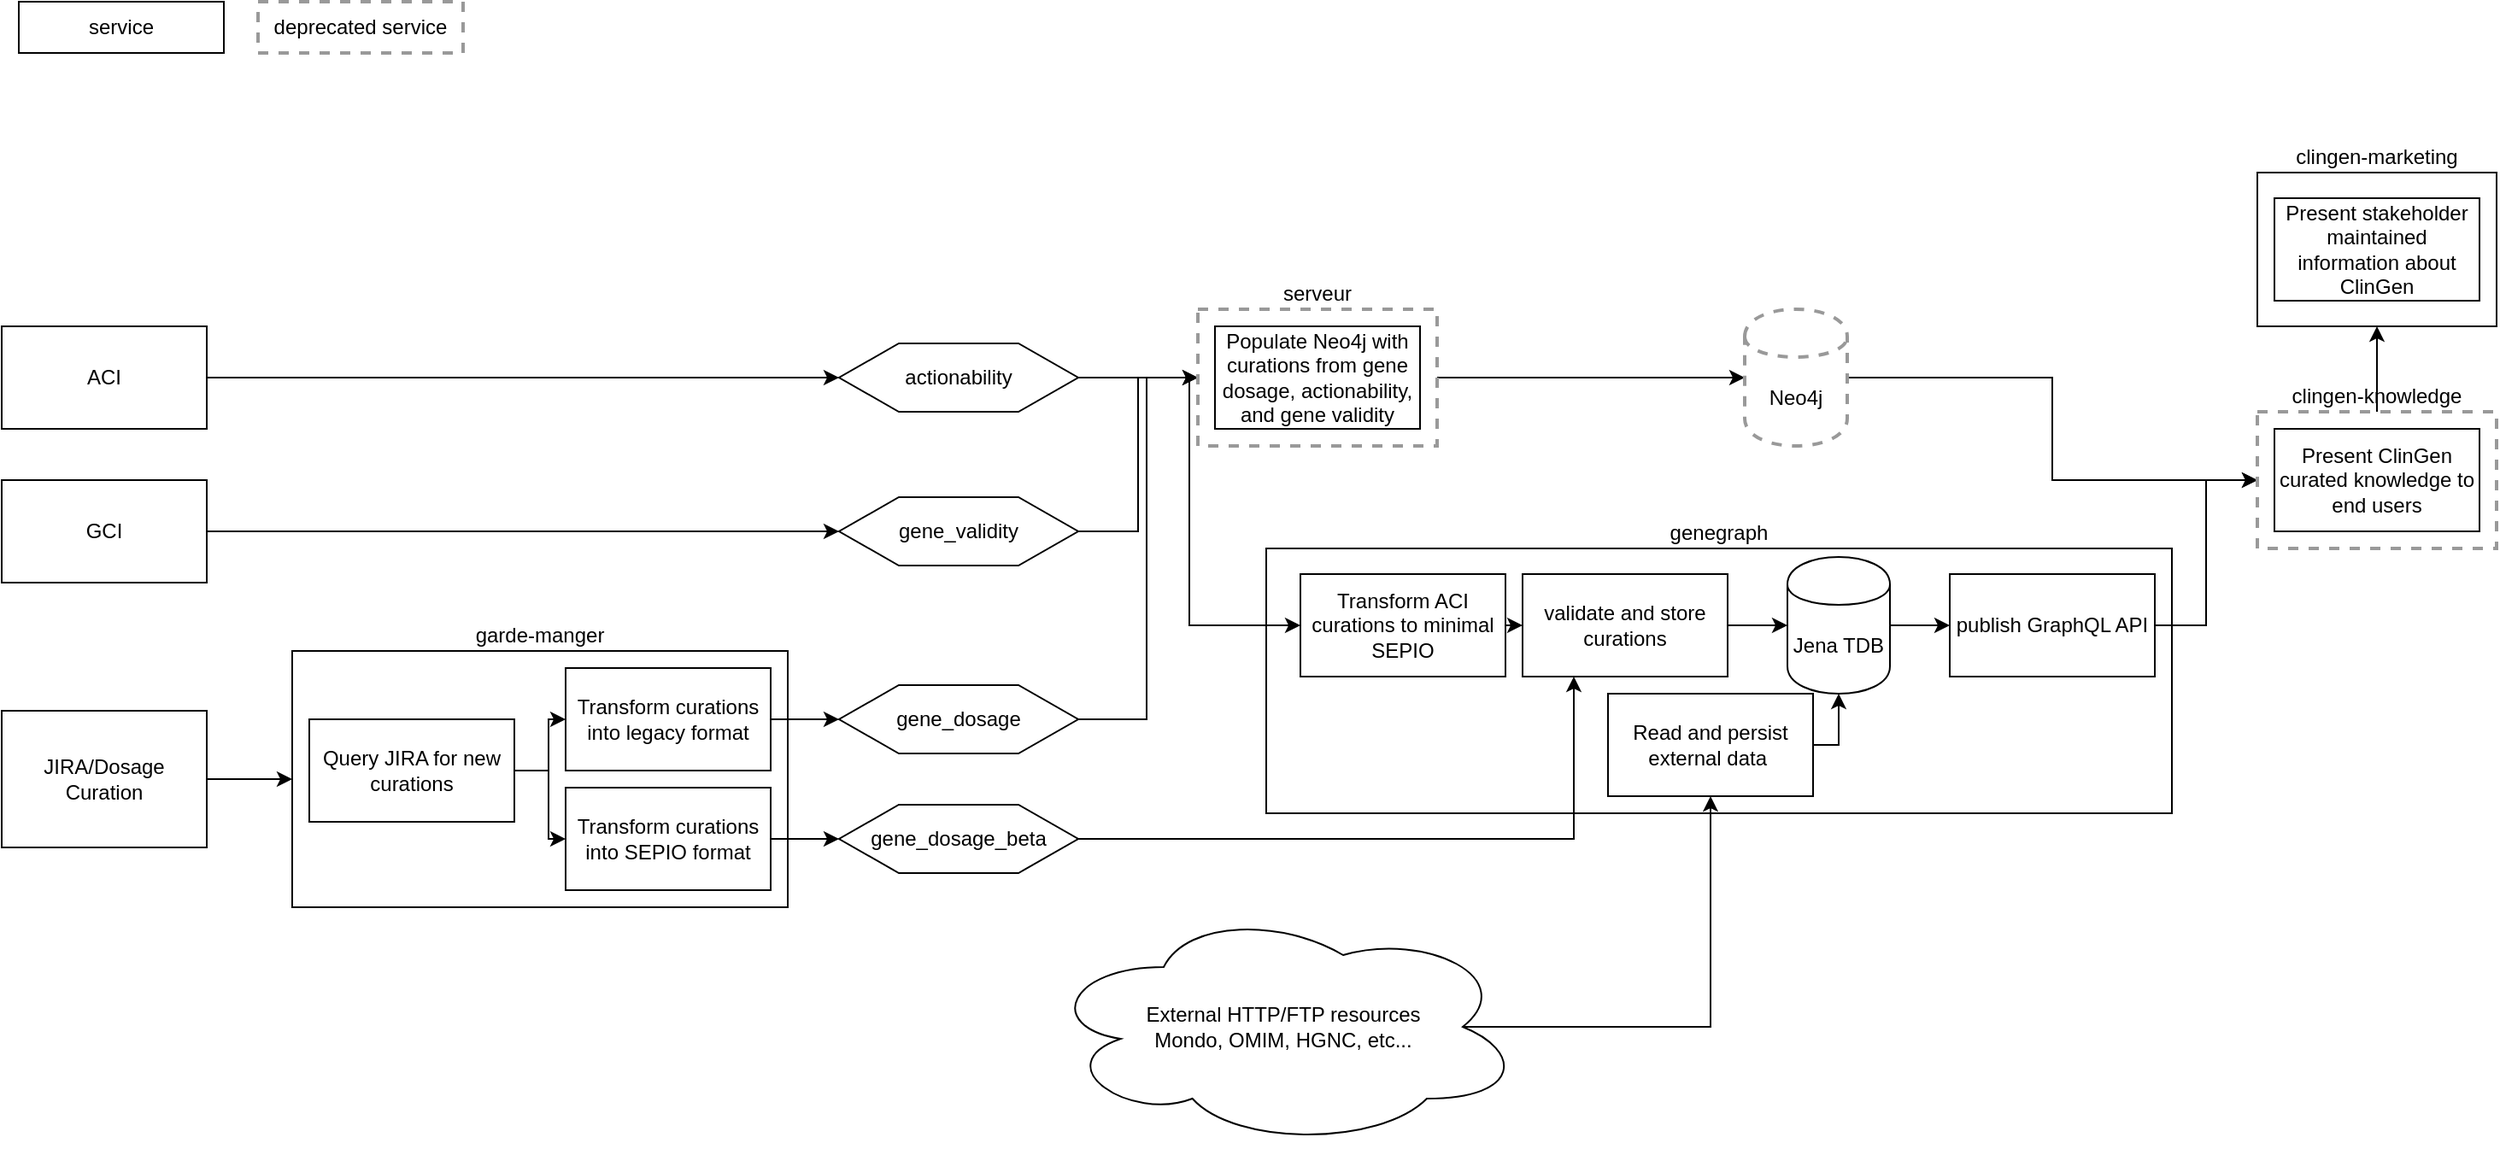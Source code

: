 <mxfile version="13.0.2" type="github" pages="3">
  <diagram id="S-StJFoFpKq4Z-z_DmzN" name="current">
    <mxGraphModel dx="946" dy="639" grid="1" gridSize="10" guides="1" tooltips="1" connect="1" arrows="1" fold="1" page="1" pageScale="1" pageWidth="1100" pageHeight="850" math="0" shadow="0">
      <root>
        <mxCell id="0" />
        <mxCell id="1" parent="0" />
        <mxCell id="OvhSR2caMaj9LtxyOtDU-31" value="genegraph" style="rounded=0;whiteSpace=wrap;html=1;labelPosition=center;verticalLabelPosition=top;align=center;verticalAlign=bottom;" parent="1" vertex="1">
          <mxGeometry x="810" y="360" width="530" height="155" as="geometry" />
        </mxCell>
        <mxCell id="OvhSR2caMaj9LtxyOtDU-20" style="edgeStyle=orthogonalEdgeStyle;rounded=0;orthogonalLoop=1;jettySize=auto;html=1;exitX=1;exitY=0.5;exitDx=0;exitDy=0;entryX=0;entryY=0.5;entryDx=0;entryDy=0;" parent="1" source="OvhSR2caMaj9LtxyOtDU-1" target="OvhSR2caMaj9LtxyOtDU-19" edge="1">
          <mxGeometry relative="1" as="geometry" />
        </mxCell>
        <mxCell id="OvhSR2caMaj9LtxyOtDU-1" value="ACI" style="rounded=0;whiteSpace=wrap;html=1;" parent="1" vertex="1">
          <mxGeometry x="70" y="230" width="120" height="60" as="geometry" />
        </mxCell>
        <mxCell id="OvhSR2caMaj9LtxyOtDU-18" style="edgeStyle=orthogonalEdgeStyle;rounded=0;orthogonalLoop=1;jettySize=auto;html=1;exitX=1;exitY=0.5;exitDx=0;exitDy=0;" parent="1" source="OvhSR2caMaj9LtxyOtDU-2" target="OvhSR2caMaj9LtxyOtDU-11" edge="1">
          <mxGeometry relative="1" as="geometry" />
        </mxCell>
        <mxCell id="OvhSR2caMaj9LtxyOtDU-2" value="GCI" style="rounded=0;whiteSpace=wrap;html=1;" parent="1" vertex="1">
          <mxGeometry x="70" y="320" width="120" height="60" as="geometry" />
        </mxCell>
        <mxCell id="OvhSR2caMaj9LtxyOtDU-10" style="edgeStyle=orthogonalEdgeStyle;rounded=0;orthogonalLoop=1;jettySize=auto;html=1;exitX=1;exitY=0.5;exitDx=0;exitDy=0;entryX=0;entryY=0.5;entryDx=0;entryDy=0;" parent="1" source="OvhSR2caMaj9LtxyOtDU-3" target="OvhSR2caMaj9LtxyOtDU-4" edge="1">
          <mxGeometry relative="1" as="geometry" />
        </mxCell>
        <mxCell id="OvhSR2caMaj9LtxyOtDU-3" value="JIRA/Dosage Curation" style="rounded=0;whiteSpace=wrap;html=1;" parent="1" vertex="1">
          <mxGeometry x="70" y="455" width="120" height="80" as="geometry" />
        </mxCell>
        <mxCell id="OvhSR2caMaj9LtxyOtDU-4" value="garde-manger" style="rounded=0;whiteSpace=wrap;html=1;labelPosition=center;verticalLabelPosition=top;align=center;verticalAlign=bottom;" parent="1" vertex="1">
          <mxGeometry x="240" y="420" width="290" height="150" as="geometry" />
        </mxCell>
        <mxCell id="OvhSR2caMaj9LtxyOtDU-24" style="edgeStyle=orthogonalEdgeStyle;rounded=0;orthogonalLoop=1;jettySize=auto;html=1;exitX=1;exitY=0.5;exitDx=0;exitDy=0;entryX=0;entryY=0.5;entryDx=0;entryDy=0;" parent="1" source="OvhSR2caMaj9LtxyOtDU-5" target="OvhSR2caMaj9LtxyOtDU-6" edge="1">
          <mxGeometry relative="1" as="geometry" />
        </mxCell>
        <mxCell id="OvhSR2caMaj9LtxyOtDU-25" style="edgeStyle=orthogonalEdgeStyle;rounded=0;orthogonalLoop=1;jettySize=auto;html=1;exitX=1;exitY=0.5;exitDx=0;exitDy=0;" parent="1" source="OvhSR2caMaj9LtxyOtDU-5" target="OvhSR2caMaj9LtxyOtDU-14" edge="1">
          <mxGeometry relative="1" as="geometry" />
        </mxCell>
        <mxCell id="OvhSR2caMaj9LtxyOtDU-5" value="Query JIRA for new curations" style="rounded=0;whiteSpace=wrap;html=1;" parent="1" vertex="1">
          <mxGeometry x="250" y="460" width="120" height="60" as="geometry" />
        </mxCell>
        <mxCell id="OvhSR2caMaj9LtxyOtDU-16" style="edgeStyle=orthogonalEdgeStyle;rounded=0;orthogonalLoop=1;jettySize=auto;html=1;exitX=1;exitY=0.5;exitDx=0;exitDy=0;entryX=0;entryY=0.5;entryDx=0;entryDy=0;" parent="1" source="OvhSR2caMaj9LtxyOtDU-6" target="OvhSR2caMaj9LtxyOtDU-15" edge="1">
          <mxGeometry relative="1" as="geometry" />
        </mxCell>
        <mxCell id="OvhSR2caMaj9LtxyOtDU-6" value="Transform curations into SEPIO format" style="rounded=0;whiteSpace=wrap;html=1;" parent="1" vertex="1">
          <mxGeometry x="400" y="500" width="120" height="60" as="geometry" />
        </mxCell>
        <mxCell id="OvhSR2caMaj9LtxyOtDU-29" style="edgeStyle=orthogonalEdgeStyle;rounded=0;orthogonalLoop=1;jettySize=auto;html=1;exitX=1;exitY=0.5;exitDx=0;exitDy=0;entryX=0;entryY=0.5;entryDx=0;entryDy=0;" parent="1" source="OvhSR2caMaj9LtxyOtDU-11" target="OvhSR2caMaj9LtxyOtDU-23" edge="1">
          <mxGeometry relative="1" as="geometry" />
        </mxCell>
        <mxCell id="OvhSR2caMaj9LtxyOtDU-11" value="gene_validity" style="shape=hexagon;perimeter=hexagonPerimeter2;whiteSpace=wrap;html=1;" parent="1" vertex="1">
          <mxGeometry x="560" y="330" width="140" height="40" as="geometry" />
        </mxCell>
        <mxCell id="OvhSR2caMaj9LtxyOtDU-30" style="edgeStyle=orthogonalEdgeStyle;rounded=0;orthogonalLoop=1;jettySize=auto;html=1;exitX=1;exitY=0.5;exitDx=0;exitDy=0;entryX=0;entryY=0.5;entryDx=0;entryDy=0;" parent="1" source="OvhSR2caMaj9LtxyOtDU-12" target="OvhSR2caMaj9LtxyOtDU-28" edge="1">
          <mxGeometry relative="1" as="geometry" />
        </mxCell>
        <mxCell id="OvhSR2caMaj9LtxyOtDU-12" value="gene_dosage" style="shape=hexagon;perimeter=hexagonPerimeter2;whiteSpace=wrap;html=1;" parent="1" vertex="1">
          <mxGeometry x="560" y="440" width="140" height="40" as="geometry" />
        </mxCell>
        <mxCell id="OvhSR2caMaj9LtxyOtDU-17" style="edgeStyle=orthogonalEdgeStyle;rounded=0;orthogonalLoop=1;jettySize=auto;html=1;exitX=1;exitY=0.5;exitDx=0;exitDy=0;entryX=0;entryY=0.5;entryDx=0;entryDy=0;" parent="1" source="OvhSR2caMaj9LtxyOtDU-14" target="OvhSR2caMaj9LtxyOtDU-12" edge="1">
          <mxGeometry relative="1" as="geometry" />
        </mxCell>
        <mxCell id="OvhSR2caMaj9LtxyOtDU-14" value="Transform curations into legacy format" style="rounded=0;whiteSpace=wrap;html=1;" parent="1" vertex="1">
          <mxGeometry x="400" y="430" width="120" height="60" as="geometry" />
        </mxCell>
        <mxCell id="l8d3vrXknkSY4UOrJ818-3" style="edgeStyle=orthogonalEdgeStyle;rounded=0;orthogonalLoop=1;jettySize=auto;html=1;exitX=1;exitY=0.5;exitDx=0;exitDy=0;entryX=0.25;entryY=1;entryDx=0;entryDy=0;strokeColor=#000000;fontColor=#000000;" parent="1" source="OvhSR2caMaj9LtxyOtDU-15" target="OvhSR2caMaj9LtxyOtDU-32" edge="1">
          <mxGeometry relative="1" as="geometry" />
        </mxCell>
        <mxCell id="OvhSR2caMaj9LtxyOtDU-15" value="gene_dosage_beta" style="shape=hexagon;perimeter=hexagonPerimeter2;whiteSpace=wrap;html=1;" parent="1" vertex="1">
          <mxGeometry x="560" y="510" width="140" height="40" as="geometry" />
        </mxCell>
        <mxCell id="OvhSR2caMaj9LtxyOtDU-26" style="edgeStyle=orthogonalEdgeStyle;rounded=0;orthogonalLoop=1;jettySize=auto;html=1;exitX=1;exitY=0.5;exitDx=0;exitDy=0;entryX=0;entryY=0.5;entryDx=0;entryDy=0;" parent="1" source="OvhSR2caMaj9LtxyOtDU-19" target="OvhSR2caMaj9LtxyOtDU-23" edge="1">
          <mxGeometry relative="1" as="geometry" />
        </mxCell>
        <mxCell id="OvhSR2caMaj9LtxyOtDU-43" style="edgeStyle=orthogonalEdgeStyle;rounded=0;orthogonalLoop=1;jettySize=auto;html=1;exitX=1;exitY=0.5;exitDx=0;exitDy=0;entryX=0;entryY=0.5;entryDx=0;entryDy=0;" parent="1" source="OvhSR2caMaj9LtxyOtDU-19" target="lTzSPtYRiM1Lrq7Ddwez-2" edge="1">
          <mxGeometry relative="1" as="geometry" />
        </mxCell>
        <mxCell id="OvhSR2caMaj9LtxyOtDU-19" value="actionability" style="shape=hexagon;perimeter=hexagonPerimeter2;whiteSpace=wrap;html=1;" parent="1" vertex="1">
          <mxGeometry x="560" y="240" width="140" height="40" as="geometry" />
        </mxCell>
        <mxCell id="OvhSR2caMaj9LtxyOtDU-22" style="edgeStyle=orthogonalEdgeStyle;rounded=0;orthogonalLoop=1;jettySize=auto;html=1;exitX=0.5;exitY=1;exitDx=0;exitDy=0;" parent="1" edge="1">
          <mxGeometry relative="1" as="geometry">
            <mxPoint x="830" y="310" as="sourcePoint" />
            <mxPoint x="830" y="310" as="targetPoint" />
          </mxGeometry>
        </mxCell>
        <mxCell id="OvhSR2caMaj9LtxyOtDU-35" style="edgeStyle=orthogonalEdgeStyle;rounded=0;orthogonalLoop=1;jettySize=auto;html=1;exitX=1;exitY=0.5;exitDx=0;exitDy=0;entryX=0;entryY=0.5;entryDx=0;entryDy=0;" parent="1" source="OvhSR2caMaj9LtxyOtDU-23" target="OvhSR2caMaj9LtxyOtDU-34" edge="1">
          <mxGeometry relative="1" as="geometry" />
        </mxCell>
        <mxCell id="OvhSR2caMaj9LtxyOtDU-23" value="serveur" style="rounded=0;whiteSpace=wrap;html=1;labelPosition=center;verticalLabelPosition=top;align=center;verticalAlign=bottom;strokeColor=#999999;strokeWidth=2;dashed=1;" parent="1" vertex="1">
          <mxGeometry x="770" y="220" width="140" height="80" as="geometry" />
        </mxCell>
        <mxCell id="OvhSR2caMaj9LtxyOtDU-28" value="Populate Neo4j with curations from gene dosage, actionability, and gene validity" style="rounded=0;whiteSpace=wrap;html=1;" parent="1" vertex="1">
          <mxGeometry x="780" y="230" width="120" height="60" as="geometry" />
        </mxCell>
        <mxCell id="OvhSR2caMaj9LtxyOtDU-48" style="edgeStyle=orthogonalEdgeStyle;rounded=0;orthogonalLoop=1;jettySize=auto;html=1;exitX=1;exitY=0.5;exitDx=0;exitDy=0;entryX=0;entryY=0.5;entryDx=0;entryDy=0;" parent="1" source="OvhSR2caMaj9LtxyOtDU-32" target="OvhSR2caMaj9LtxyOtDU-44" edge="1">
          <mxGeometry relative="1" as="geometry" />
        </mxCell>
        <mxCell id="OvhSR2caMaj9LtxyOtDU-32" value="validate and store curations" style="rounded=0;whiteSpace=wrap;html=1;" parent="1" vertex="1">
          <mxGeometry x="960" y="375" width="120" height="60" as="geometry" />
        </mxCell>
        <mxCell id="OvhSR2caMaj9LtxyOtDU-52" style="edgeStyle=orthogonalEdgeStyle;rounded=0;orthogonalLoop=1;jettySize=auto;html=1;exitX=1;exitY=0.5;exitDx=0;exitDy=0;entryX=0;entryY=0.5;entryDx=0;entryDy=0;" parent="1" source="OvhSR2caMaj9LtxyOtDU-34" target="OvhSR2caMaj9LtxyOtDU-40" edge="1">
          <mxGeometry relative="1" as="geometry" />
        </mxCell>
        <mxCell id="OvhSR2caMaj9LtxyOtDU-34" value="Neo4j" style="shape=cylinder;whiteSpace=wrap;html=1;boundedLbl=1;backgroundOutline=1;strokeColor=#999999;strokeWidth=2;dashed=1;" parent="1" vertex="1">
          <mxGeometry x="1090" y="220" width="60" height="80" as="geometry" />
        </mxCell>
        <mxCell id="OvhSR2caMaj9LtxyOtDU-36" style="edgeStyle=orthogonalEdgeStyle;rounded=0;orthogonalLoop=1;jettySize=auto;html=1;exitX=0.5;exitY=1;exitDx=0;exitDy=0;" parent="1" source="OvhSR2caMaj9LtxyOtDU-31" target="OvhSR2caMaj9LtxyOtDU-31" edge="1">
          <mxGeometry relative="1" as="geometry" />
        </mxCell>
        <mxCell id="OvhSR2caMaj9LtxyOtDU-50" style="edgeStyle=orthogonalEdgeStyle;rounded=0;orthogonalLoop=1;jettySize=auto;html=1;exitX=1;exitY=0.5;exitDx=0;exitDy=0;entryX=0;entryY=0.5;entryDx=0;entryDy=0;" parent="1" source="OvhSR2caMaj9LtxyOtDU-37" target="OvhSR2caMaj9LtxyOtDU-40" edge="1">
          <mxGeometry relative="1" as="geometry" />
        </mxCell>
        <mxCell id="OvhSR2caMaj9LtxyOtDU-37" value="publish GraphQL API" style="rounded=0;whiteSpace=wrap;html=1;" parent="1" vertex="1">
          <mxGeometry x="1210" y="375" width="120" height="60" as="geometry" />
        </mxCell>
        <mxCell id="OvhSR2caMaj9LtxyOtDU-51" style="edgeStyle=orthogonalEdgeStyle;rounded=0;orthogonalLoop=1;jettySize=auto;html=1;exitX=0.5;exitY=0;exitDx=0;exitDy=0;entryX=0.5;entryY=1;entryDx=0;entryDy=0;" parent="1" source="OvhSR2caMaj9LtxyOtDU-40" target="OvhSR2caMaj9LtxyOtDU-41" edge="1">
          <mxGeometry relative="1" as="geometry" />
        </mxCell>
        <mxCell id="OvhSR2caMaj9LtxyOtDU-40" value="clingen-knowledge" style="rounded=0;whiteSpace=wrap;html=1;labelPosition=center;verticalLabelPosition=top;align=center;verticalAlign=bottom;strokeColor=#999999;strokeWidth=2;dashed=1;" parent="1" vertex="1">
          <mxGeometry x="1390" y="280" width="140" height="80" as="geometry" />
        </mxCell>
        <mxCell id="OvhSR2caMaj9LtxyOtDU-41" value="clingen-marketing" style="rounded=0;whiteSpace=wrap;html=1;labelPosition=center;verticalLabelPosition=top;align=center;verticalAlign=bottom;" parent="1" vertex="1">
          <mxGeometry x="1390" y="140" width="140" height="90" as="geometry" />
        </mxCell>
        <mxCell id="OvhSR2caMaj9LtxyOtDU-49" style="edgeStyle=orthogonalEdgeStyle;rounded=0;orthogonalLoop=1;jettySize=auto;html=1;exitX=1;exitY=0.5;exitDx=0;exitDy=0;entryX=0;entryY=0.5;entryDx=0;entryDy=0;" parent="1" source="OvhSR2caMaj9LtxyOtDU-44" target="OvhSR2caMaj9LtxyOtDU-37" edge="1">
          <mxGeometry relative="1" as="geometry" />
        </mxCell>
        <mxCell id="OvhSR2caMaj9LtxyOtDU-44" value="Jena TDB" style="shape=cylinder;whiteSpace=wrap;html=1;boundedLbl=1;backgroundOutline=1;" parent="1" vertex="1">
          <mxGeometry x="1115" y="365" width="60" height="80" as="geometry" />
        </mxCell>
        <mxCell id="OvhSR2caMaj9LtxyOtDU-53" value="Present ClinGen curated knowledge to end users" style="rounded=0;whiteSpace=wrap;html=1;" parent="1" vertex="1">
          <mxGeometry x="1400" y="290" width="120" height="60" as="geometry" />
        </mxCell>
        <mxCell id="OvhSR2caMaj9LtxyOtDU-55" value="Present stakeholder maintained information about ClinGen" style="rounded=0;whiteSpace=wrap;html=1;" parent="1" vertex="1">
          <mxGeometry x="1400" y="155" width="120" height="60" as="geometry" />
        </mxCell>
        <mxCell id="Shi8RIUD1mExUHfzRMp3-1" style="edgeStyle=orthogonalEdgeStyle;rounded=0;orthogonalLoop=1;jettySize=auto;html=1;exitX=1;exitY=0.5;exitDx=0;exitDy=0;entryX=0.5;entryY=1;entryDx=0;entryDy=0;fontColor=#CCCCCC;" parent="1" source="OvhSR2caMaj9LtxyOtDU-56" target="OvhSR2caMaj9LtxyOtDU-44" edge="1">
          <mxGeometry relative="1" as="geometry" />
        </mxCell>
        <mxCell id="OvhSR2caMaj9LtxyOtDU-56" value="Read and persist external data&amp;nbsp;" style="rounded=0;whiteSpace=wrap;html=1;" parent="1" vertex="1">
          <mxGeometry x="1010" y="445" width="120" height="60" as="geometry" />
        </mxCell>
        <mxCell id="lTzSPtYRiM1Lrq7Ddwez-3" style="edgeStyle=orthogonalEdgeStyle;rounded=0;orthogonalLoop=1;jettySize=auto;html=1;exitX=0.875;exitY=0.5;exitDx=0;exitDy=0;exitPerimeter=0;entryX=0.5;entryY=1;entryDx=0;entryDy=0;strokeColor=#000000;fontColor=#000000;" parent="1" source="N_5rDdsWm_R3PwPtTVPM-1" target="OvhSR2caMaj9LtxyOtDU-56" edge="1">
          <mxGeometry relative="1" as="geometry" />
        </mxCell>
        <mxCell id="N_5rDdsWm_R3PwPtTVPM-1" value="External HTTP/FTP resources&lt;br&gt;Mondo, OMIM, HGNC, etc..." style="ellipse;shape=cloud;whiteSpace=wrap;html=1;" parent="1" vertex="1">
          <mxGeometry x="680" y="570" width="280" height="140" as="geometry" />
        </mxCell>
        <mxCell id="rFbI2fd_hvtWUB-rAwEX-1" value="service" style="rounded=0;whiteSpace=wrap;html=1;strokeColor=#000000;strokeWidth=1;fontColor=#000000;" parent="1" vertex="1">
          <mxGeometry x="80" y="40" width="120" height="30" as="geometry" />
        </mxCell>
        <mxCell id="rFbI2fd_hvtWUB-rAwEX-2" value="deprecated service" style="rounded=0;whiteSpace=wrap;html=1;strokeColor=#999999;strokeWidth=2;fontColor=#000000;dashed=1;" parent="1" vertex="1">
          <mxGeometry x="220" y="40" width="120" height="30" as="geometry" />
        </mxCell>
        <mxCell id="xzMoT2lsS_E-T8-Memew-1" style="edgeStyle=orthogonalEdgeStyle;rounded=0;orthogonalLoop=1;jettySize=auto;html=1;exitX=1;exitY=0.5;exitDx=0;exitDy=0;entryX=0;entryY=0.5;entryDx=0;entryDy=0;strokeColor=#000000;fontColor=#000000;" parent="1" source="lTzSPtYRiM1Lrq7Ddwez-2" target="OvhSR2caMaj9LtxyOtDU-32" edge="1">
          <mxGeometry relative="1" as="geometry" />
        </mxCell>
        <mxCell id="lTzSPtYRiM1Lrq7Ddwez-2" value="Transform ACI curations to minimal SEPIO" style="rounded=0;whiteSpace=wrap;html=1;strokeColor=#000000;strokeWidth=1;fontColor=#000000;" parent="1" vertex="1">
          <mxGeometry x="830" y="375" width="120" height="60" as="geometry" />
        </mxCell>
      </root>
    </mxGraphModel>
  </diagram>
  <diagram id="OdmoU22GVzztXL36z1wF" name="future">
    <mxGraphModel dx="2046" dy="639" grid="1" gridSize="10" guides="1" tooltips="1" connect="1" arrows="1" fold="1" page="1" pageScale="1" pageWidth="1100" pageHeight="850" math="0" shadow="0">
      <root>
        <mxCell id="cdoECuDf4LrfB-yfdqbq-0" />
        <mxCell id="cdoECuDf4LrfB-yfdqbq-1" parent="cdoECuDf4LrfB-yfdqbq-0" />
        <mxCell id="rfInNzI_nh11qiUnyh93-4" value="legend" style="rounded=0;whiteSpace=wrap;html=1;strokeColor=#000000;strokeWidth=1;labelPosition=center;verticalLabelPosition=top;align=center;verticalAlign=bottom;" parent="cdoECuDf4LrfB-yfdqbq-1" vertex="1">
          <mxGeometry x="20" y="26" width="860" height="60" as="geometry" />
        </mxCell>
        <mxCell id="KIWpJbDcZLM8olN8HYGb-19" value="genegraph snapshot builder" style="rounded=0;whiteSpace=wrap;html=1;labelPosition=center;verticalLabelPosition=top;align=center;verticalAlign=bottom;strokeWidth=2;strokeColor=#CC6600;" parent="cdoECuDf4LrfB-yfdqbq-1" vertex="1">
          <mxGeometry x="1100" y="640" width="545" height="60" as="geometry" />
        </mxCell>
        <mxCell id="KIWpJbDcZLM8olN8HYGb-10" value="OMIM" style="rounded=0;whiteSpace=wrap;html=1;labelPosition=center;verticalLabelPosition=top;align=center;verticalAlign=bottom;strokeWidth=2;strokeColor=#4C0099;" parent="cdoECuDf4LrfB-yfdqbq-1" vertex="1">
          <mxGeometry x="1900" y="25" width="140" height="77" as="geometry" />
        </mxCell>
        <mxCell id="cdoECuDf4LrfB-yfdqbq-38" value="clingen-marketing" style="rounded=0;whiteSpace=wrap;html=1;labelPosition=center;verticalLabelPosition=top;align=center;verticalAlign=bottom;strokeColor=#009900;strokeWidth=2;" parent="cdoECuDf4LrfB-yfdqbq-1" vertex="1">
          <mxGeometry x="1900" y="127.5" width="140" height="190" as="geometry" />
        </mxCell>
        <mxCell id="juG1C3BhILwDwn0djM05-50" value="clinvar-sepio-transformer" style="rounded=0;whiteSpace=wrap;html=1;labelPosition=center;verticalLabelPosition=top;align=center;verticalAlign=bottom;labelBorderColor=none;strokeColor=#FF0000;strokeWidth=2;" parent="cdoECuDf4LrfB-yfdqbq-1" vertex="1">
          <mxGeometry x="390" y="130" width="180" height="86" as="geometry" />
        </mxCell>
        <mxCell id="juG1C3BhILwDwn0djM05-12" value="message validator" style="rounded=0;whiteSpace=wrap;html=1;labelPosition=center;verticalLabelPosition=top;align=center;verticalAlign=bottom;strokeWidth=2;strokeColor=#CC6600;" parent="cdoECuDf4LrfB-yfdqbq-1" vertex="1">
          <mxGeometry x="790" y="300" width="220" height="100" as="geometry" />
        </mxCell>
        <mxCell id="cdoECuDf4LrfB-yfdqbq-37" value="website-clinicalgenome-search" style="rounded=0;whiteSpace=wrap;html=1;labelPosition=center;verticalLabelPosition=top;align=center;verticalAlign=bottom;strokeColor=#FF0000;strokeWidth=2;" parent="cdoECuDf4LrfB-yfdqbq-1" vertex="1">
          <mxGeometry x="1900" y="367.5" width="140" height="80" as="geometry" />
        </mxCell>
        <mxCell id="cdoECuDf4LrfB-yfdqbq-2" style="edgeStyle=orthogonalEdgeStyle;rounded=0;orthogonalLoop=1;jettySize=auto;html=1;exitX=1;exitY=0.5;exitDx=0;exitDy=0;entryX=0;entryY=0.5;entryDx=0;entryDy=0;" parent="cdoECuDf4LrfB-yfdqbq-1" source="cdoECuDf4LrfB-yfdqbq-3" target="juG1C3BhILwDwn0djM05-6" edge="1">
          <mxGeometry relative="1" as="geometry">
            <mxPoint x="230" y="260" as="targetPoint" />
          </mxGeometry>
        </mxCell>
        <mxCell id="cdoECuDf4LrfB-yfdqbq-3" value="ACI" style="rounded=0;whiteSpace=wrap;html=1;strokeColor=#4C0099;strokeWidth=2;" parent="cdoECuDf4LrfB-yfdqbq-1" vertex="1">
          <mxGeometry x="70" y="230" width="120" height="60" as="geometry" />
        </mxCell>
        <mxCell id="cdoECuDf4LrfB-yfdqbq-4" style="edgeStyle=orthogonalEdgeStyle;rounded=0;orthogonalLoop=1;jettySize=auto;html=1;exitX=1;exitY=0.5;exitDx=0;exitDy=0;" parent="cdoECuDf4LrfB-yfdqbq-1" source="cdoECuDf4LrfB-yfdqbq-5" target="juG1C3BhILwDwn0djM05-5" edge="1">
          <mxGeometry relative="1" as="geometry">
            <mxPoint x="440" y="350" as="targetPoint" />
          </mxGeometry>
        </mxCell>
        <mxCell id="cdoECuDf4LrfB-yfdqbq-5" value="GCI" style="rounded=0;whiteSpace=wrap;html=1;strokeColor=#4C0099;strokeWidth=2;" parent="cdoECuDf4LrfB-yfdqbq-1" vertex="1">
          <mxGeometry x="70" y="320" width="120" height="60" as="geometry" />
        </mxCell>
        <mxCell id="cdoECuDf4LrfB-yfdqbq-7" value="JIRA/Dosage Curation" style="rounded=0;whiteSpace=wrap;html=1;labelPosition=center;verticalLabelPosition=top;align=center;verticalAlign=bottom;strokeColor=#009900;strokeWidth=2;" parent="cdoECuDf4LrfB-yfdqbq-1" vertex="1">
          <mxGeometry x="60" y="455" width="140" height="135" as="geometry" />
        </mxCell>
        <mxCell id="cdoECuDf4LrfB-yfdqbq-8" value="garde-manger" style="rounded=0;whiteSpace=wrap;html=1;labelPosition=center;verticalLabelPosition=top;align=center;verticalAlign=bottom;strokeColor=#009900;strokeWidth=2;" parent="cdoECuDf4LrfB-yfdqbq-1" vertex="1">
          <mxGeometry x="420" y="455" width="140" height="80" as="geometry" />
        </mxCell>
        <mxCell id="juG1C3BhILwDwn0djM05-56" style="edgeStyle=orthogonalEdgeStyle;rounded=0;orthogonalLoop=1;jettySize=auto;html=1;exitX=1;exitY=0.5;exitDx=0;exitDy=0;entryX=0;entryY=0.5;entryDx=0;entryDy=0;" parent="cdoECuDf4LrfB-yfdqbq-1" source="cdoECuDf4LrfB-yfdqbq-13" target="juG1C3BhILwDwn0djM05-53" edge="1">
          <mxGeometry relative="1" as="geometry" />
        </mxCell>
        <mxCell id="cdoECuDf4LrfB-yfdqbq-13" value="Transform curations into SEPIO format" style="rounded=0;whiteSpace=wrap;html=1;" parent="cdoECuDf4LrfB-yfdqbq-1" vertex="1">
          <mxGeometry x="430" y="465" width="120" height="60" as="geometry" />
        </mxCell>
        <mxCell id="cdoECuDf4LrfB-yfdqbq-28" value="genegraph" style="rounded=0;whiteSpace=wrap;html=1;labelPosition=center;verticalLabelPosition=top;align=center;verticalAlign=bottom;strokeColor=#009900;strokeWidth=2;" parent="cdoECuDf4LrfB-yfdqbq-1" vertex="1">
          <mxGeometry x="1470" y="310" width="340" height="180" as="geometry" />
        </mxCell>
        <mxCell id="cdoECuDf4LrfB-yfdqbq-33" style="edgeStyle=orthogonalEdgeStyle;rounded=0;orthogonalLoop=1;jettySize=auto;html=1;exitX=0.5;exitY=1;exitDx=0;exitDy=0;" parent="cdoECuDf4LrfB-yfdqbq-1" source="cdoECuDf4LrfB-yfdqbq-28" target="cdoECuDf4LrfB-yfdqbq-28" edge="1">
          <mxGeometry relative="1" as="geometry" />
        </mxCell>
        <mxCell id="juG1C3BhILwDwn0djM05-47" style="edgeStyle=orthogonalEdgeStyle;rounded=0;orthogonalLoop=1;jettySize=auto;html=1;exitX=1;exitY=0.5;exitDx=0;exitDy=0;entryX=0;entryY=0.5;entryDx=0;entryDy=0;" parent="cdoECuDf4LrfB-yfdqbq-1" source="cdoECuDf4LrfB-yfdqbq-35" target="cdoECuDf4LrfB-yfdqbq-41" edge="1">
          <mxGeometry relative="1" as="geometry" />
        </mxCell>
        <mxCell id="juG1C3BhILwDwn0djM05-71" style="edgeStyle=orthogonalEdgeStyle;rounded=0;orthogonalLoop=1;jettySize=auto;html=1;exitX=1;exitY=0.5;exitDx=0;exitDy=0;entryX=0;entryY=0.5;entryDx=0;entryDy=0;" parent="cdoECuDf4LrfB-yfdqbq-1" source="cdoECuDf4LrfB-yfdqbq-35" target="cdoECuDf4LrfB-yfdqbq-42" edge="1">
          <mxGeometry relative="1" as="geometry" />
        </mxCell>
        <mxCell id="KIWpJbDcZLM8olN8HYGb-12" style="edgeStyle=orthogonalEdgeStyle;rounded=0;orthogonalLoop=1;jettySize=auto;html=1;exitX=1;exitY=0.5;exitDx=0;exitDy=0;entryX=0;entryY=0.5;entryDx=0;entryDy=0;" parent="cdoECuDf4LrfB-yfdqbq-1" source="cdoECuDf4LrfB-yfdqbq-35" target="KIWpJbDcZLM8olN8HYGb-11" edge="1">
          <mxGeometry relative="1" as="geometry" />
        </mxCell>
        <mxCell id="cdoECuDf4LrfB-yfdqbq-35" value="publish GraphQL API" style="rounded=0;whiteSpace=wrap;html=1;" parent="cdoECuDf4LrfB-yfdqbq-1" vertex="1">
          <mxGeometry x="1670" y="322.5" width="120" height="60" as="geometry" />
        </mxCell>
        <mxCell id="juG1C3BhILwDwn0djM05-45" style="edgeStyle=orthogonalEdgeStyle;rounded=0;orthogonalLoop=1;jettySize=auto;html=1;exitX=1;exitY=0.5;exitDx=0;exitDy=0;entryX=0.16;entryY=0.55;entryDx=0;entryDy=0;entryPerimeter=0;" parent="cdoECuDf4LrfB-yfdqbq-1" source="cdoECuDf4LrfB-yfdqbq-41" target="juG1C3BhILwDwn0djM05-42" edge="1">
          <mxGeometry relative="1" as="geometry" />
        </mxCell>
        <mxCell id="cdoECuDf4LrfB-yfdqbq-41" value="Present ClinGen curated knowledge to end users" style="rounded=0;whiteSpace=wrap;html=1;" parent="cdoECuDf4LrfB-yfdqbq-1" vertex="1">
          <mxGeometry x="1910" y="377.5" width="120" height="60" as="geometry" />
        </mxCell>
        <mxCell id="juG1C3BhILwDwn0djM05-43" style="edgeStyle=orthogonalEdgeStyle;rounded=0;orthogonalLoop=1;jettySize=auto;html=1;exitX=1;exitY=0.5;exitDx=0;exitDy=0;entryX=0.16;entryY=0.55;entryDx=0;entryDy=0;entryPerimeter=0;" parent="cdoECuDf4LrfB-yfdqbq-1" source="cdoECuDf4LrfB-yfdqbq-42" target="juG1C3BhILwDwn0djM05-42" edge="1">
          <mxGeometry relative="1" as="geometry" />
        </mxCell>
        <mxCell id="DLMmoG7OwEHQ3GThKlzG-0" style="edgeStyle=orthogonalEdgeStyle;rounded=0;orthogonalLoop=1;jettySize=auto;html=1;exitX=0.5;exitY=1;exitDx=0;exitDy=0;entryX=0.5;entryY=0;entryDx=0;entryDy=0;strokeColor=#000000;fontColor=#000000;" parent="cdoECuDf4LrfB-yfdqbq-1" source="cdoECuDf4LrfB-yfdqbq-42" target="cdoECuDf4LrfB-yfdqbq-41" edge="1">
          <mxGeometry relative="1" as="geometry" />
        </mxCell>
        <mxCell id="DLMmoG7OwEHQ3GThKlzG-1" value="populate typeahead" style="text;html=1;resizable=0;points=[];align=center;verticalAlign=middle;labelBackgroundColor=#ffffff;fontColor=#000000;" parent="DLMmoG7OwEHQ3GThKlzG-0" vertex="1" connectable="0">
          <mxGeometry x="-0.343" y="2" relative="1" as="geometry">
            <mxPoint as="offset" />
          </mxGeometry>
        </mxCell>
        <mxCell id="cdoECuDf4LrfB-yfdqbq-42" value="Present stakeholder maintained information about ClinGen (includes search bar for curated resources)" style="rounded=0;whiteSpace=wrap;html=1;" parent="cdoECuDf4LrfB-yfdqbq-1" vertex="1">
          <mxGeometry x="1910" y="210" width="120" height="95" as="geometry" />
        </mxCell>
        <mxCell id="KIWpJbDcZLM8olN8HYGb-9" style="edgeStyle=orthogonalEdgeStyle;rounded=0;orthogonalLoop=1;jettySize=auto;html=1;exitX=0.875;exitY=0.5;exitDx=0;exitDy=0;exitPerimeter=0;" parent="cdoECuDf4LrfB-yfdqbq-1" source="cdoECuDf4LrfB-yfdqbq-44" target="KIWpJbDcZLM8olN8HYGb-4" edge="1">
          <mxGeometry relative="1" as="geometry" />
        </mxCell>
        <mxCell id="cdoECuDf4LrfB-yfdqbq-44" value="External HTTP/FTP resources&lt;br&gt;Mondo, OMIM, HGNC, etc..." style="ellipse;shape=cloud;whiteSpace=wrap;html=1;" parent="cdoECuDf4LrfB-yfdqbq-1" vertex="1">
          <mxGeometry x="125" y="600" width="280" height="140" as="geometry" />
        </mxCell>
        <mxCell id="juG1C3BhILwDwn0djM05-2" style="edgeStyle=orthogonalEdgeStyle;rounded=0;orthogonalLoop=1;jettySize=auto;html=1;exitX=1;exitY=0.5;exitDx=0;exitDy=0;entryX=0;entryY=0.5;entryDx=0;entryDy=0;" parent="cdoECuDf4LrfB-yfdqbq-1" source="juG1C3BhILwDwn0djM05-0" target="juG1C3BhILwDwn0djM05-1" edge="1">
          <mxGeometry relative="1" as="geometry" />
        </mxCell>
        <mxCell id="juG1C3BhILwDwn0djM05-0" value="Push curation updates to Kafka" style="rounded=0;whiteSpace=wrap;html=1;" parent="cdoECuDf4LrfB-yfdqbq-1" vertex="1">
          <mxGeometry x="70" y="465" width="120" height="60" as="geometry" />
        </mxCell>
        <mxCell id="juG1C3BhILwDwn0djM05-4" style="edgeStyle=orthogonalEdgeStyle;rounded=0;orthogonalLoop=1;jettySize=auto;html=1;exitX=1;exitY=0.5;exitDx=0;exitDy=0;" parent="cdoECuDf4LrfB-yfdqbq-1" source="juG1C3BhILwDwn0djM05-1" target="cdoECuDf4LrfB-yfdqbq-13" edge="1">
          <mxGeometry relative="1" as="geometry" />
        </mxCell>
        <mxCell id="juG1C3BhILwDwn0djM05-1" value="gene_dosage_raw" style="shape=hexagon;perimeter=hexagonPerimeter2;whiteSpace=wrap;html=1;" parent="cdoECuDf4LrfB-yfdqbq-1" vertex="1">
          <mxGeometry x="240" y="472.5" width="140" height="45" as="geometry" />
        </mxCell>
        <mxCell id="juG1C3BhILwDwn0djM05-61" style="edgeStyle=orthogonalEdgeStyle;rounded=0;orthogonalLoop=1;jettySize=auto;html=1;exitX=1;exitY=0.5;exitDx=0;exitDy=0;entryX=0;entryY=0.5;entryDx=0;entryDy=0;" parent="cdoECuDf4LrfB-yfdqbq-1" source="juG1C3BhILwDwn0djM05-5" target="juG1C3BhILwDwn0djM05-18" edge="1">
          <mxGeometry relative="1" as="geometry" />
        </mxCell>
        <mxCell id="juG1C3BhILwDwn0djM05-5" value="gene_validity_sepio_in" style="shape=hexagon;perimeter=hexagonPerimeter2;whiteSpace=wrap;html=1;" parent="cdoECuDf4LrfB-yfdqbq-1" vertex="1">
          <mxGeometry x="240" y="327.5" width="150" height="45" as="geometry" />
        </mxCell>
        <mxCell id="juG1C3BhILwDwn0djM05-62" style="edgeStyle=orthogonalEdgeStyle;rounded=0;orthogonalLoop=1;jettySize=auto;html=1;exitX=1;exitY=0.5;exitDx=0;exitDy=0;entryX=0;entryY=0.5;entryDx=0;entryDy=0;" parent="cdoECuDf4LrfB-yfdqbq-1" source="juG1C3BhILwDwn0djM05-6" target="juG1C3BhILwDwn0djM05-18" edge="1">
          <mxGeometry relative="1" as="geometry" />
        </mxCell>
        <mxCell id="juG1C3BhILwDwn0djM05-6" value="actionability_sepio_in" style="shape=hexagon;perimeter=hexagonPerimeter2;whiteSpace=wrap;html=1;" parent="cdoECuDf4LrfB-yfdqbq-1" vertex="1">
          <mxGeometry x="240" y="237.5" width="150" height="45" as="geometry" />
        </mxCell>
        <mxCell id="juG1C3BhILwDwn0djM05-39" style="edgeStyle=orthogonalEdgeStyle;rounded=0;orthogonalLoop=1;jettySize=auto;html=1;exitX=1;exitY=0.5;exitDx=0;exitDy=0;entryX=0;entryY=0.5;entryDx=0;entryDy=0;" parent="cdoECuDf4LrfB-yfdqbq-1" source="juG1C3BhILwDwn0djM05-7" target="juG1C3BhILwDwn0djM05-37" edge="1">
          <mxGeometry relative="1" as="geometry" />
        </mxCell>
        <mxCell id="xaW7S8gp5_ifzKIgLM0Q-6" style="edgeStyle=orthogonalEdgeStyle;rounded=0;orthogonalLoop=1;jettySize=auto;html=1;exitX=1;exitY=0.5;exitDx=0;exitDy=0;entryX=0.25;entryY=0;entryDx=0;entryDy=0;" parent="cdoECuDf4LrfB-yfdqbq-1" source="juG1C3BhILwDwn0djM05-7" target="KIWpJbDcZLM8olN8HYGb-22" edge="1">
          <mxGeometry relative="1" as="geometry" />
        </mxCell>
        <mxCell id="juG1C3BhILwDwn0djM05-7" value="actionability_sepio" style="shape=hexagon;perimeter=hexagonPerimeter2;whiteSpace=wrap;html=1;" parent="cdoECuDf4LrfB-yfdqbq-1" vertex="1">
          <mxGeometry x="1100" y="327.5" width="150" height="45" as="geometry" />
        </mxCell>
        <mxCell id="juG1C3BhILwDwn0djM05-40" style="edgeStyle=orthogonalEdgeStyle;rounded=0;orthogonalLoop=1;jettySize=auto;html=1;exitX=1;exitY=0.5;exitDx=0;exitDy=0;entryX=0;entryY=0.5;entryDx=0;entryDy=0;" parent="cdoECuDf4LrfB-yfdqbq-1" source="juG1C3BhILwDwn0djM05-8" target="juG1C3BhILwDwn0djM05-37" edge="1">
          <mxGeometry relative="1" as="geometry" />
        </mxCell>
        <mxCell id="xaW7S8gp5_ifzKIgLM0Q-5" style="edgeStyle=orthogonalEdgeStyle;rounded=0;orthogonalLoop=1;jettySize=auto;html=1;exitX=1;exitY=0.5;exitDx=0;exitDy=0;entryX=0.25;entryY=0;entryDx=0;entryDy=0;" parent="cdoECuDf4LrfB-yfdqbq-1" source="juG1C3BhILwDwn0djM05-8" target="KIWpJbDcZLM8olN8HYGb-22" edge="1">
          <mxGeometry relative="1" as="geometry" />
        </mxCell>
        <mxCell id="juG1C3BhILwDwn0djM05-8" value="gene_validity_sepio" style="shape=hexagon;perimeter=hexagonPerimeter2;whiteSpace=wrap;html=1;" parent="cdoECuDf4LrfB-yfdqbq-1" vertex="1">
          <mxGeometry x="1100" y="387.5" width="150" height="45" as="geometry" />
        </mxCell>
        <mxCell id="juG1C3BhILwDwn0djM05-41" style="edgeStyle=orthogonalEdgeStyle;rounded=0;orthogonalLoop=1;jettySize=auto;html=1;exitX=1;exitY=0.5;exitDx=0;exitDy=0;entryX=0;entryY=0.5;entryDx=0;entryDy=0;" parent="cdoECuDf4LrfB-yfdqbq-1" source="juG1C3BhILwDwn0djM05-9" target="juG1C3BhILwDwn0djM05-37" edge="1">
          <mxGeometry relative="1" as="geometry" />
        </mxCell>
        <mxCell id="xaW7S8gp5_ifzKIgLM0Q-4" style="edgeStyle=orthogonalEdgeStyle;rounded=0;orthogonalLoop=1;jettySize=auto;html=1;exitX=1;exitY=0.5;exitDx=0;exitDy=0;entryX=0.25;entryY=0;entryDx=0;entryDy=0;" parent="cdoECuDf4LrfB-yfdqbq-1" source="juG1C3BhILwDwn0djM05-9" target="KIWpJbDcZLM8olN8HYGb-22" edge="1">
          <mxGeometry relative="1" as="geometry" />
        </mxCell>
        <mxCell id="juG1C3BhILwDwn0djM05-9" value="gene_dosage_sepio" style="shape=hexagon;perimeter=hexagonPerimeter2;whiteSpace=wrap;html=1;" parent="cdoECuDf4LrfB-yfdqbq-1" vertex="1">
          <mxGeometry x="1100" y="442.5" width="150" height="45" as="geometry" />
        </mxCell>
        <mxCell id="juG1C3BhILwDwn0djM05-75" style="edgeStyle=orthogonalEdgeStyle;rounded=0;orthogonalLoop=1;jettySize=auto;html=1;exitX=1;exitY=0.5;exitDx=0;exitDy=0;entryX=0;entryY=0.5;entryDx=0;entryDy=0;" parent="cdoECuDf4LrfB-yfdqbq-1" source="juG1C3BhILwDwn0djM05-13" target="juG1C3BhILwDwn0djM05-29" edge="1">
          <mxGeometry relative="1" as="geometry" />
        </mxCell>
        <mxCell id="juG1C3BhILwDwn0djM05-13" value="actionability_validation_status" style="shape=hexagon;perimeter=hexagonPerimeter2;whiteSpace=wrap;html=1;" parent="cdoECuDf4LrfB-yfdqbq-1" vertex="1">
          <mxGeometry x="1100" y="118.5" width="200" height="45" as="geometry" />
        </mxCell>
        <mxCell id="juG1C3BhILwDwn0djM05-76" style="edgeStyle=orthogonalEdgeStyle;rounded=0;orthogonalLoop=1;jettySize=auto;html=1;exitX=1;exitY=0.5;exitDx=0;exitDy=0;entryX=0;entryY=0.5;entryDx=0;entryDy=0;" parent="cdoECuDf4LrfB-yfdqbq-1" source="juG1C3BhILwDwn0djM05-14" target="juG1C3BhILwDwn0djM05-29" edge="1">
          <mxGeometry relative="1" as="geometry" />
        </mxCell>
        <mxCell id="juG1C3BhILwDwn0djM05-14" value="gene_validity_validation_status" style="shape=hexagon;perimeter=hexagonPerimeter2;whiteSpace=wrap;html=1;" parent="cdoECuDf4LrfB-yfdqbq-1" vertex="1">
          <mxGeometry x="1100" y="171" width="200" height="45" as="geometry" />
        </mxCell>
        <mxCell id="juG1C3BhILwDwn0djM05-77" style="edgeStyle=orthogonalEdgeStyle;rounded=0;orthogonalLoop=1;jettySize=auto;html=1;exitX=1;exitY=0.5;exitDx=0;exitDy=0;entryX=0;entryY=0.5;entryDx=0;entryDy=0;" parent="cdoECuDf4LrfB-yfdqbq-1" source="juG1C3BhILwDwn0djM05-15" target="juG1C3BhILwDwn0djM05-29" edge="1">
          <mxGeometry relative="1" as="geometry" />
        </mxCell>
        <mxCell id="juG1C3BhILwDwn0djM05-15" value="gene_dosage_validation_status" style="shape=hexagon;perimeter=hexagonPerimeter2;whiteSpace=wrap;html=1;" parent="cdoECuDf4LrfB-yfdqbq-1" vertex="1">
          <mxGeometry x="1100" y="222.5" width="200" height="45" as="geometry" />
        </mxCell>
        <mxCell id="juG1C3BhILwDwn0djM05-22" style="edgeStyle=orthogonalEdgeStyle;rounded=0;orthogonalLoop=1;jettySize=auto;html=1;exitX=1;exitY=0.5;exitDx=0;exitDy=0;entryX=0;entryY=0.5;entryDx=0;entryDy=0;" parent="cdoECuDf4LrfB-yfdqbq-1" source="juG1C3BhILwDwn0djM05-18" target="juG1C3BhILwDwn0djM05-9" edge="1">
          <mxGeometry relative="1" as="geometry">
            <mxPoint x="1040" y="338" as="sourcePoint" />
          </mxGeometry>
        </mxCell>
        <mxCell id="juG1C3BhILwDwn0djM05-23" style="edgeStyle=orthogonalEdgeStyle;rounded=0;orthogonalLoop=1;jettySize=auto;html=1;exitX=1;exitY=0.5;exitDx=0;exitDy=0;entryX=0;entryY=0.5;entryDx=0;entryDy=0;" parent="cdoECuDf4LrfB-yfdqbq-1" source="juG1C3BhILwDwn0djM05-18" target="juG1C3BhILwDwn0djM05-8" edge="1">
          <mxGeometry relative="1" as="geometry">
            <mxPoint x="1040" y="338" as="sourcePoint" />
          </mxGeometry>
        </mxCell>
        <mxCell id="juG1C3BhILwDwn0djM05-24" style="edgeStyle=orthogonalEdgeStyle;rounded=0;orthogonalLoop=1;jettySize=auto;html=1;exitX=1;exitY=0.5;exitDx=0;exitDy=0;entryX=0;entryY=0.5;entryDx=0;entryDy=0;" parent="cdoECuDf4LrfB-yfdqbq-1" source="juG1C3BhILwDwn0djM05-18" target="juG1C3BhILwDwn0djM05-7" edge="1">
          <mxGeometry relative="1" as="geometry">
            <mxPoint x="1040" y="338" as="sourcePoint" />
          </mxGeometry>
        </mxCell>
        <mxCell id="juG1C3BhILwDwn0djM05-25" style="edgeStyle=orthogonalEdgeStyle;rounded=0;orthogonalLoop=1;jettySize=auto;html=1;exitX=1;exitY=0.5;exitDx=0;exitDy=0;entryX=0;entryY=0.5;entryDx=0;entryDy=0;" parent="cdoECuDf4LrfB-yfdqbq-1" source="juG1C3BhILwDwn0djM05-18" target="juG1C3BhILwDwn0djM05-15" edge="1">
          <mxGeometry relative="1" as="geometry">
            <mxPoint x="1040" y="338" as="sourcePoint" />
          </mxGeometry>
        </mxCell>
        <mxCell id="juG1C3BhILwDwn0djM05-26" style="edgeStyle=orthogonalEdgeStyle;rounded=0;orthogonalLoop=1;jettySize=auto;html=1;exitX=1;exitY=0.5;exitDx=0;exitDy=0;entryX=0;entryY=0.5;entryDx=0;entryDy=0;" parent="cdoECuDf4LrfB-yfdqbq-1" source="juG1C3BhILwDwn0djM05-18" target="juG1C3BhILwDwn0djM05-14" edge="1">
          <mxGeometry relative="1" as="geometry">
            <mxPoint x="1040" y="338" as="sourcePoint" />
          </mxGeometry>
        </mxCell>
        <mxCell id="juG1C3BhILwDwn0djM05-27" style="edgeStyle=orthogonalEdgeStyle;rounded=0;orthogonalLoop=1;jettySize=auto;html=1;exitX=1;exitY=0.5;exitDx=0;exitDy=0;entryX=0;entryY=0.5;entryDx=0;entryDy=0;" parent="cdoECuDf4LrfB-yfdqbq-1" source="juG1C3BhILwDwn0djM05-18" target="juG1C3BhILwDwn0djM05-13" edge="1">
          <mxGeometry relative="1" as="geometry">
            <mxPoint x="1040" y="338" as="sourcePoint" />
          </mxGeometry>
        </mxCell>
        <mxCell id="juG1C3BhILwDwn0djM05-67" style="edgeStyle=orthogonalEdgeStyle;rounded=0;orthogonalLoop=1;jettySize=auto;html=1;exitX=1;exitY=0.5;exitDx=0;exitDy=0;entryX=0;entryY=0.5;entryDx=0;entryDy=0;" parent="cdoECuDf4LrfB-yfdqbq-1" source="juG1C3BhILwDwn0djM05-18" target="juG1C3BhILwDwn0djM05-65" edge="1">
          <mxGeometry relative="1" as="geometry" />
        </mxCell>
        <mxCell id="juG1C3BhILwDwn0djM05-69" style="edgeStyle=orthogonalEdgeStyle;rounded=0;orthogonalLoop=1;jettySize=auto;html=1;exitX=1;exitY=0.5;exitDx=0;exitDy=0;entryX=0;entryY=0.5;entryDx=0;entryDy=0;" parent="cdoECuDf4LrfB-yfdqbq-1" source="juG1C3BhILwDwn0djM05-18" target="juG1C3BhILwDwn0djM05-68" edge="1">
          <mxGeometry relative="1" as="geometry" />
        </mxCell>
        <mxCell id="juG1C3BhILwDwn0djM05-18" value="Test incoming messages against SHACL constraints, report validation status, publish valid messages to relevant topic" style="rounded=0;whiteSpace=wrap;html=1;" parent="cdoECuDf4LrfB-yfdqbq-1" vertex="1">
          <mxGeometry x="800" y="309" width="200" height="82" as="geometry" />
        </mxCell>
        <mxCell id="juG1C3BhILwDwn0djM05-28" value="validation reporter" style="rounded=0;whiteSpace=wrap;html=1;labelPosition=center;verticalLabelPosition=top;align=center;verticalAlign=bottom;strokeColor=#FF0000;strokeWidth=2;" parent="cdoECuDf4LrfB-yfdqbq-1" vertex="1">
          <mxGeometry x="1340" y="153.5" width="140" height="83" as="geometry" />
        </mxCell>
        <mxCell id="juG1C3BhILwDwn0djM05-36" style="edgeStyle=orthogonalEdgeStyle;rounded=0;orthogonalLoop=1;jettySize=auto;html=1;exitX=1;exitY=0.5;exitDx=0;exitDy=0;entryX=0.16;entryY=0.55;entryDx=0;entryDy=0;entryPerimeter=0;" parent="cdoECuDf4LrfB-yfdqbq-1" source="juG1C3BhILwDwn0djM05-29" target="juG1C3BhILwDwn0djM05-31" edge="1">
          <mxGeometry relative="1" as="geometry" />
        </mxCell>
        <mxCell id="juG1C3BhILwDwn0djM05-29" value="Report validation status to external services (Slack, email, etc)" style="rounded=0;whiteSpace=wrap;html=1;" parent="cdoECuDf4LrfB-yfdqbq-1" vertex="1">
          <mxGeometry x="1350" y="163.5" width="120" height="60" as="geometry" />
        </mxCell>
        <mxCell id="juG1C3BhILwDwn0djM05-31" value="data publishers" style="ellipse;shape=cloud;whiteSpace=wrap;html=1;" parent="cdoECuDf4LrfB-yfdqbq-1" vertex="1">
          <mxGeometry x="1505" y="150" width="150" height="80" as="geometry" />
        </mxCell>
        <mxCell id="juG1C3BhILwDwn0djM05-38" style="edgeStyle=orthogonalEdgeStyle;rounded=0;orthogonalLoop=1;jettySize=auto;html=1;exitX=1;exitY=0.5;exitDx=0;exitDy=0;entryX=0;entryY=0.5;entryDx=0;entryDy=0;" parent="cdoECuDf4LrfB-yfdqbq-1" source="juG1C3BhILwDwn0djM05-37" edge="1">
          <mxGeometry relative="1" as="geometry">
            <mxPoint x="1565" y="352.5" as="targetPoint" />
          </mxGeometry>
        </mxCell>
        <mxCell id="s8OwM91qPLyqEFh6o9PG-7" style="edgeStyle=orthogonalEdgeStyle;rounded=0;orthogonalLoop=1;jettySize=auto;html=1;exitX=1;exitY=0.5;exitDx=0;exitDy=0;entryX=0;entryY=0.5;entryDx=0;entryDy=0;" parent="cdoECuDf4LrfB-yfdqbq-1" source="juG1C3BhILwDwn0djM05-37" target="cdoECuDf4LrfB-yfdqbq-35" edge="1">
          <mxGeometry relative="1" as="geometry" />
        </mxCell>
        <mxCell id="s8OwM91qPLyqEFh6o9PG-8" style="edgeStyle=orthogonalEdgeStyle;rounded=0;orthogonalLoop=1;jettySize=auto;html=1;exitX=1;exitY=0.5;exitDx=0;exitDy=0;entryX=0;entryY=0.5;entryDx=0;entryDy=0;" parent="cdoECuDf4LrfB-yfdqbq-1" source="juG1C3BhILwDwn0djM05-37" target="KIWpJbDcZLM8olN8HYGb-13" edge="1">
          <mxGeometry relative="1" as="geometry" />
        </mxCell>
        <mxCell id="juG1C3BhILwDwn0djM05-37" value="read updates from validated topics" style="rounded=0;whiteSpace=wrap;html=1;" parent="cdoECuDf4LrfB-yfdqbq-1" vertex="1">
          <mxGeometry x="1490" y="322.5" width="110" height="60" as="geometry" />
        </mxCell>
        <mxCell id="juG1C3BhILwDwn0djM05-42" value="ClinGen user community" style="ellipse;shape=cloud;whiteSpace=wrap;html=1;" parent="cdoECuDf4LrfB-yfdqbq-1" vertex="1">
          <mxGeometry x="2070" y="297.5" width="120" height="80" as="geometry" />
        </mxCell>
        <mxCell id="juG1C3BhILwDwn0djM05-63" style="edgeStyle=orthogonalEdgeStyle;rounded=0;orthogonalLoop=1;jettySize=auto;html=1;exitX=1;exitY=0.5;exitDx=0;exitDy=0;entryX=0;entryY=0.5;entryDx=0;entryDy=0;" parent="cdoECuDf4LrfB-yfdqbq-1" source="juG1C3BhILwDwn0djM05-48" target="juG1C3BhILwDwn0djM05-49" edge="1">
          <mxGeometry relative="1" as="geometry" />
        </mxCell>
        <mxCell id="juG1C3BhILwDwn0djM05-48" value="ClinVar Transformer" style="rounded=0;whiteSpace=wrap;html=1;strokeColor=#4C0099;strokeWidth=2;" parent="cdoECuDf4LrfB-yfdqbq-1" vertex="1">
          <mxGeometry x="-320" y="144" width="120" height="60" as="geometry" />
        </mxCell>
        <mxCell id="mSFCrhz9HsC9v36_XDbf-3" value="" style="edgeStyle=orthogonalEdgeStyle;rounded=0;orthogonalLoop=1;jettySize=auto;html=1;" edge="1" parent="cdoECuDf4LrfB-yfdqbq-1" source="juG1C3BhILwDwn0djM05-49" target="mSFCrhz9HsC9v36_XDbf-1">
          <mxGeometry relative="1" as="geometry" />
        </mxCell>
        <mxCell id="juG1C3BhILwDwn0djM05-49" value="clinvar_raw" style="shape=hexagon;perimeter=hexagonPerimeter2;whiteSpace=wrap;html=1;" parent="cdoECuDf4LrfB-yfdqbq-1" vertex="1">
          <mxGeometry x="-150" y="154.5" width="120" height="39" as="geometry" />
        </mxCell>
        <mxCell id="juG1C3BhILwDwn0djM05-58" style="edgeStyle=orthogonalEdgeStyle;rounded=0;orthogonalLoop=1;jettySize=auto;html=1;exitX=1;exitY=0.5;exitDx=0;exitDy=0;entryX=0;entryY=0.5;entryDx=0;entryDy=0;" parent="cdoECuDf4LrfB-yfdqbq-1" source="juG1C3BhILwDwn0djM05-51" target="juG1C3BhILwDwn0djM05-57" edge="1">
          <mxGeometry relative="1" as="geometry" />
        </mxCell>
        <mxCell id="juG1C3BhILwDwn0djM05-51" value="Transform raw ClinVar messages into SEPIO format" style="rounded=0;whiteSpace=wrap;html=1;" parent="cdoECuDf4LrfB-yfdqbq-1" vertex="1">
          <mxGeometry x="400" y="144.5" width="160" height="59" as="geometry" />
        </mxCell>
        <mxCell id="juG1C3BhILwDwn0djM05-60" style="edgeStyle=orthogonalEdgeStyle;rounded=0;orthogonalLoop=1;jettySize=auto;html=1;exitX=1;exitY=0.5;exitDx=0;exitDy=0;entryX=0;entryY=0.5;entryDx=0;entryDy=0;" parent="cdoECuDf4LrfB-yfdqbq-1" source="juG1C3BhILwDwn0djM05-53" target="juG1C3BhILwDwn0djM05-18" edge="1">
          <mxGeometry relative="1" as="geometry" />
        </mxCell>
        <mxCell id="juG1C3BhILwDwn0djM05-53" value="gene_dosage_sepio_in" style="shape=hexagon;perimeter=hexagonPerimeter2;whiteSpace=wrap;html=1;" parent="cdoECuDf4LrfB-yfdqbq-1" vertex="1">
          <mxGeometry x="590" y="472.5" width="150" height="45" as="geometry" />
        </mxCell>
        <mxCell id="juG1C3BhILwDwn0djM05-59" style="edgeStyle=orthogonalEdgeStyle;rounded=0;orthogonalLoop=1;jettySize=auto;html=1;exitX=1;exitY=0.5;exitDx=0;exitDy=0;entryX=0;entryY=0.5;entryDx=0;entryDy=0;" parent="cdoECuDf4LrfB-yfdqbq-1" source="juG1C3BhILwDwn0djM05-57" target="juG1C3BhILwDwn0djM05-18" edge="1">
          <mxGeometry relative="1" as="geometry" />
        </mxCell>
        <mxCell id="juG1C3BhILwDwn0djM05-57" value="clinvar_sepio_in" style="shape=hexagon;perimeter=hexagonPerimeter2;whiteSpace=wrap;html=1;" parent="cdoECuDf4LrfB-yfdqbq-1" vertex="1">
          <mxGeometry x="590" y="156" width="150" height="36" as="geometry" />
        </mxCell>
        <mxCell id="juG1C3BhILwDwn0djM05-72" style="edgeStyle=orthogonalEdgeStyle;rounded=0;orthogonalLoop=1;jettySize=auto;html=1;exitX=1;exitY=0.5;exitDx=0;exitDy=0;entryX=0;entryY=0.5;entryDx=0;entryDy=0;" parent="cdoECuDf4LrfB-yfdqbq-1" source="juG1C3BhILwDwn0djM05-65" target="juG1C3BhILwDwn0djM05-29" edge="1">
          <mxGeometry relative="1" as="geometry" />
        </mxCell>
        <mxCell id="juG1C3BhILwDwn0djM05-65" value="clinvar_validation_status" style="shape=hexagon;perimeter=hexagonPerimeter2;whiteSpace=wrap;html=1;" parent="cdoECuDf4LrfB-yfdqbq-1" vertex="1">
          <mxGeometry x="1100" y="66" width="200" height="45" as="geometry" />
        </mxCell>
        <mxCell id="juG1C3BhILwDwn0djM05-70" style="edgeStyle=orthogonalEdgeStyle;rounded=0;orthogonalLoop=1;jettySize=auto;html=1;exitX=1;exitY=0.5;exitDx=0;exitDy=0;entryX=0;entryY=0.5;entryDx=0;entryDy=0;" parent="cdoECuDf4LrfB-yfdqbq-1" source="juG1C3BhILwDwn0djM05-68" target="juG1C3BhILwDwn0djM05-37" edge="1">
          <mxGeometry relative="1" as="geometry" />
        </mxCell>
        <mxCell id="xaW7S8gp5_ifzKIgLM0Q-3" style="edgeStyle=orthogonalEdgeStyle;rounded=0;orthogonalLoop=1;jettySize=auto;html=1;exitX=1;exitY=0.5;exitDx=0;exitDy=0;entryX=0.25;entryY=0;entryDx=0;entryDy=0;" parent="cdoECuDf4LrfB-yfdqbq-1" source="juG1C3BhILwDwn0djM05-68" target="KIWpJbDcZLM8olN8HYGb-22" edge="1">
          <mxGeometry relative="1" as="geometry" />
        </mxCell>
        <mxCell id="juG1C3BhILwDwn0djM05-68" value="clinvar_sepio" style="shape=hexagon;perimeter=hexagonPerimeter2;whiteSpace=wrap;html=1;" parent="cdoECuDf4LrfB-yfdqbq-1" vertex="1">
          <mxGeometry x="1100" y="497.5" width="150" height="45" as="geometry" />
        </mxCell>
        <mxCell id="KIWpJbDcZLM8olN8HYGb-3" value="migrator" style="rounded=0;whiteSpace=wrap;html=1;labelPosition=center;verticalLabelPosition=top;align=center;verticalAlign=bottom;strokeColor=#CC6600;strokeWidth=2;" parent="cdoECuDf4LrfB-yfdqbq-1" vertex="1">
          <mxGeometry x="425" y="630" width="140" height="80" as="geometry" />
        </mxCell>
        <mxCell id="KIWpJbDcZLM8olN8HYGb-18" style="edgeStyle=orthogonalEdgeStyle;rounded=0;orthogonalLoop=1;jettySize=auto;html=1;exitX=1;exitY=0.5;exitDx=0;exitDy=0;entryX=0;entryY=0.5;entryDx=0;entryDy=0;" parent="cdoECuDf4LrfB-yfdqbq-1" source="KIWpJbDcZLM8olN8HYGb-4" target="KIWpJbDcZLM8olN8HYGb-17" edge="1">
          <mxGeometry relative="1" as="geometry" />
        </mxCell>
        <mxCell id="KIWpJbDcZLM8olN8HYGb-4" value="Read base data for genegraph and store in GCS" style="rounded=0;whiteSpace=wrap;html=1;" parent="cdoECuDf4LrfB-yfdqbq-1" vertex="1">
          <mxGeometry x="435" y="640" width="120" height="60" as="geometry" />
        </mxCell>
        <mxCell id="KIWpJbDcZLM8olN8HYGb-25" style="edgeStyle=orthogonalEdgeStyle;rounded=0;orthogonalLoop=1;jettySize=auto;html=1;exitX=0.5;exitY=0;exitDx=0;exitDy=0;exitPerimeter=0;entryX=0.5;entryY=1;entryDx=0;entryDy=0;" parent="cdoECuDf4LrfB-yfdqbq-1" source="KIWpJbDcZLM8olN8HYGb-7" target="KIWpJbDcZLM8olN8HYGb-4" edge="1">
          <mxGeometry relative="1" as="geometry" />
        </mxCell>
        <mxCell id="KIWpJbDcZLM8olN8HYGb-7" value="Administrator" style="shape=umlActor;verticalLabelPosition=bottom;labelBackgroundColor=#ffffff;verticalAlign=top;html=1;outlineConnect=0;" parent="cdoECuDf4LrfB-yfdqbq-1" vertex="1">
          <mxGeometry x="480" y="760" width="30" height="60" as="geometry" />
        </mxCell>
        <mxCell id="KIWpJbDcZLM8olN8HYGb-11" value="Retrieve list of conditions about which ClinGen has information" style="rounded=0;whiteSpace=wrap;html=1;" parent="cdoECuDf4LrfB-yfdqbq-1" vertex="1">
          <mxGeometry x="1910" y="33.5" width="120" height="60" as="geometry" />
        </mxCell>
        <mxCell id="KIWpJbDcZLM8olN8HYGb-16" style="edgeStyle=orthogonalEdgeStyle;rounded=0;orthogonalLoop=1;jettySize=auto;html=1;exitX=1;exitY=0.5;exitDx=0;exitDy=0;entryX=0.16;entryY=0.55;entryDx=0;entryDy=0;entryPerimeter=0;" parent="cdoECuDf4LrfB-yfdqbq-1" source="KIWpJbDcZLM8olN8HYGb-13" target="KIWpJbDcZLM8olN8HYGb-15" edge="1">
          <mxGeometry relative="1" as="geometry" />
        </mxCell>
        <mxCell id="KIWpJbDcZLM8olN8HYGb-13" value="Present data model documentation" style="rounded=0;whiteSpace=wrap;html=1;" parent="cdoECuDf4LrfB-yfdqbq-1" vertex="1">
          <mxGeometry x="1670" y="415" width="120" height="60" as="geometry" />
        </mxCell>
        <mxCell id="KIWpJbDcZLM8olN8HYGb-15" value="ClinGen data model users" style="ellipse;shape=cloud;whiteSpace=wrap;html=1;" parent="cdoECuDf4LrfB-yfdqbq-1" vertex="1">
          <mxGeometry x="1855" y="455" width="190" height="80" as="geometry" />
        </mxCell>
        <mxCell id="KIWpJbDcZLM8olN8HYGb-21" style="edgeStyle=orthogonalEdgeStyle;rounded=0;orthogonalLoop=1;jettySize=auto;html=1;exitX=1;exitY=0.5;exitDx=0;exitDy=0;entryX=0;entryY=0.5;entryDx=0;entryDy=0;" parent="cdoECuDf4LrfB-yfdqbq-1" target="KIWpJbDcZLM8olN8HYGb-20" edge="1">
          <mxGeometry relative="1" as="geometry">
            <mxPoint x="756" y="670" as="sourcePoint" />
          </mxGeometry>
        </mxCell>
        <mxCell id="z1EFgU2z1KYDP_XagCZl-5" style="edgeStyle=orthogonalEdgeStyle;rounded=0;orthogonalLoop=1;jettySize=auto;html=1;exitX=1;exitY=0.5;exitDx=0;exitDy=0;entryX=0;entryY=0.5;entryDx=0;entryDy=0;" parent="cdoECuDf4LrfB-yfdqbq-1" source="KIWpJbDcZLM8olN8HYGb-17" target="juG1C3BhILwDwn0djM05-18" edge="1">
          <mxGeometry relative="1" as="geometry" />
        </mxCell>
        <mxCell id="KIWpJbDcZLM8olN8HYGb-17" value="GCS Base Data Bucket" style="shape=cylinder;whiteSpace=wrap;html=1;boundedLbl=1;backgroundOutline=1;" parent="cdoECuDf4LrfB-yfdqbq-1" vertex="1">
          <mxGeometry x="605" y="630" width="140" height="80" as="geometry" />
        </mxCell>
        <mxCell id="KIWpJbDcZLM8olN8HYGb-26" style="edgeStyle=orthogonalEdgeStyle;rounded=0;orthogonalLoop=1;jettySize=auto;html=1;exitX=1;exitY=0.5;exitDx=0;exitDy=0;entryX=0;entryY=0.5;entryDx=0;entryDy=0;" parent="cdoECuDf4LrfB-yfdqbq-1" source="KIWpJbDcZLM8olN8HYGb-20" target="KIWpJbDcZLM8olN8HYGb-22" edge="1">
          <mxGeometry relative="1" as="geometry" />
        </mxCell>
        <mxCell id="KIWpJbDcZLM8olN8HYGb-20" value="Read base data" style="rounded=0;whiteSpace=wrap;html=1;" parent="cdoECuDf4LrfB-yfdqbq-1" vertex="1">
          <mxGeometry x="1110" y="650" width="100" height="40" as="geometry" />
        </mxCell>
        <mxCell id="z1EFgU2z1KYDP_XagCZl-2" style="edgeStyle=orthogonalEdgeStyle;rounded=0;orthogonalLoop=1;jettySize=auto;html=1;exitX=1;exitY=0.5;exitDx=0;exitDy=0;entryX=0;entryY=0.5;entryDx=0;entryDy=0;" parent="cdoECuDf4LrfB-yfdqbq-1" source="KIWpJbDcZLM8olN8HYGb-22" target="z1EFgU2z1KYDP_XagCZl-1" edge="1">
          <mxGeometry relative="1" as="geometry" />
        </mxCell>
        <mxCell id="KIWpJbDcZLM8olN8HYGb-22" value="intake topic messages up to current state" style="rounded=0;whiteSpace=wrap;html=1;" parent="cdoECuDf4LrfB-yfdqbq-1" vertex="1">
          <mxGeometry x="1240" y="650" width="120" height="40" as="geometry" />
        </mxCell>
        <mxCell id="xaW7S8gp5_ifzKIgLM0Q-7" style="edgeStyle=orthogonalEdgeStyle;rounded=0;orthogonalLoop=1;jettySize=auto;html=1;exitX=1;exitY=0.5;exitDx=0;exitDy=0;entryX=0;entryY=0.5;entryDx=0;entryDy=0;" parent="cdoECuDf4LrfB-yfdqbq-1" source="KIWpJbDcZLM8olN8HYGb-27" target="KIWpJbDcZLM8olN8HYGb-3" edge="1">
          <mxGeometry relative="1" as="geometry" />
        </mxCell>
        <mxCell id="KIWpJbDcZLM8olN8HYGb-27" value="ClinGen data model GitHub" style="shape=cylinder;whiteSpace=wrap;html=1;boundedLbl=1;backgroundOutline=1;" parent="cdoECuDf4LrfB-yfdqbq-1" vertex="1">
          <mxGeometry x="180" y="750" width="190" height="80" as="geometry" />
        </mxCell>
        <mxCell id="z1EFgU2z1KYDP_XagCZl-12" style="edgeStyle=orthogonalEdgeStyle;rounded=0;orthogonalLoop=1;jettySize=auto;html=1;exitX=1;exitY=0.5;exitDx=0;exitDy=0;entryX=0.761;entryY=0.5;entryDx=0;entryDy=0;entryPerimeter=0;" parent="cdoECuDf4LrfB-yfdqbq-1" source="z1EFgU2z1KYDP_XagCZl-1" target="KIWpJbDcZLM8olN8HYGb-19" edge="1">
          <mxGeometry relative="1" as="geometry" />
        </mxCell>
        <mxCell id="z1EFgU2z1KYDP_XagCZl-1" value="validate messages given base state" style="rounded=0;whiteSpace=wrap;html=1;" parent="cdoECuDf4LrfB-yfdqbq-1" vertex="1">
          <mxGeometry x="1380" y="650" width="120" height="40" as="geometry" />
        </mxCell>
        <mxCell id="s8OwM91qPLyqEFh6o9PG-10" style="edgeStyle=orthogonalEdgeStyle;rounded=0;orthogonalLoop=1;jettySize=auto;html=1;exitX=0.5;exitY=0;exitDx=0;exitDy=0;entryX=0.5;entryY=1;entryDx=0;entryDy=0;" parent="cdoECuDf4LrfB-yfdqbq-1" source="z1EFgU2z1KYDP_XagCZl-3" target="xaW7S8gp5_ifzKIgLM0Q-0" edge="1">
          <mxGeometry relative="1" as="geometry" />
        </mxCell>
        <mxCell id="z1EFgU2z1KYDP_XagCZl-3" value="GCS genegraph snapshot bucket&amp;nbsp;" style="shape=cylinder;whiteSpace=wrap;html=1;boundedLbl=1;backgroundOutline=1;" parent="cdoECuDf4LrfB-yfdqbq-1" vertex="1">
          <mxGeometry x="1440" y="520" width="210" height="80" as="geometry" />
        </mxCell>
        <mxCell id="s8OwM91qPLyqEFh6o9PG-9" style="edgeStyle=orthogonalEdgeStyle;rounded=0;orthogonalLoop=1;jettySize=auto;html=1;exitX=0.25;exitY=0;exitDx=0;exitDy=0;entryX=0.5;entryY=1;entryDx=0;entryDy=0;" parent="cdoECuDf4LrfB-yfdqbq-1" source="z1EFgU2z1KYDP_XagCZl-10" target="z1EFgU2z1KYDP_XagCZl-3" edge="1">
          <mxGeometry relative="1" as="geometry" />
        </mxCell>
        <mxCell id="z1EFgU2z1KYDP_XagCZl-10" value="publish snapshot with validation errors and warnings" style="rounded=0;whiteSpace=wrap;html=1;" parent="cdoECuDf4LrfB-yfdqbq-1" vertex="1">
          <mxGeometry x="1515" y="650" width="120" height="40" as="geometry" />
        </mxCell>
        <mxCell id="s8OwM91qPLyqEFh6o9PG-5" style="edgeStyle=orthogonalEdgeStyle;rounded=0;orthogonalLoop=1;jettySize=auto;html=1;exitX=0.5;exitY=0;exitDx=0;exitDy=0;entryX=0.5;entryY=1;entryDx=0;entryDy=0;" parent="cdoECuDf4LrfB-yfdqbq-1" source="xaW7S8gp5_ifzKIgLM0Q-0" target="juG1C3BhILwDwn0djM05-37" edge="1">
          <mxGeometry relative="1" as="geometry" />
        </mxCell>
        <mxCell id="xaW7S8gp5_ifzKIgLM0Q-0" value="Initialize new instances from snapshot" style="rounded=0;whiteSpace=wrap;html=1;" parent="cdoECuDf4LrfB-yfdqbq-1" vertex="1">
          <mxGeometry x="1485" y="415" width="120" height="60" as="geometry" />
        </mxCell>
        <mxCell id="s8OwM91qPLyqEFh6o9PG-3" value="MariaDB" style="shape=cylinder;whiteSpace=wrap;html=1;boundedLbl=1;backgroundOutline=1;" parent="cdoECuDf4LrfB-yfdqbq-1" vertex="1">
          <mxGeometry x="1940" y="138.5" width="60" height="59" as="geometry" />
        </mxCell>
        <mxCell id="s8OwM91qPLyqEFh6o9PG-4" value="DB" style="shape=cylinder;whiteSpace=wrap;html=1;boundedLbl=1;backgroundOutline=1;" parent="cdoECuDf4LrfB-yfdqbq-1" vertex="1">
          <mxGeometry x="82.5" y="535" width="95" height="40" as="geometry" />
        </mxCell>
        <mxCell id="rfInNzI_nh11qiUnyh93-0" value="external service" style="rounded=0;whiteSpace=wrap;html=1;strokeColor=#4C0099;strokeWidth=2;" parent="cdoECuDf4LrfB-yfdqbq-1" vertex="1">
          <mxGeometry x="40" y="40" width="140" height="30" as="geometry" />
        </mxCell>
        <mxCell id="rfInNzI_nh11qiUnyh93-1" value="existing service" style="rounded=0;whiteSpace=wrap;html=1;strokeColor=#009900;strokeWidth=2;" parent="cdoECuDf4LrfB-yfdqbq-1" vertex="1">
          <mxGeometry x="190" y="40" width="140" height="30" as="geometry" />
        </mxCell>
        <mxCell id="rfInNzI_nh11qiUnyh93-2" value="new service refactored from existing service" style="rounded=0;whiteSpace=wrap;html=1;strokeColor=#CC6600;strokeWidth=2;" parent="cdoECuDf4LrfB-yfdqbq-1" vertex="1">
          <mxGeometry x="340" y="40" width="140" height="30" as="geometry" />
        </mxCell>
        <mxCell id="rfInNzI_nh11qiUnyh93-3" value="new service" style="rounded=0;whiteSpace=wrap;html=1;strokeColor=#FF0000;strokeWidth=2;" parent="cdoECuDf4LrfB-yfdqbq-1" vertex="1">
          <mxGeometry x="490" y="40" width="140" height="30" as="geometry" />
        </mxCell>
        <mxCell id="rfInNzI_nh11qiUnyh93-8" value="persistent storage" style="shape=cylinder;whiteSpace=wrap;html=1;boundedLbl=1;backgroundOutline=1;strokeColor=#000000;strokeWidth=1;fontColor=#000000;" parent="cdoECuDf4LrfB-yfdqbq-1" vertex="1">
          <mxGeometry x="650" y="32" width="80" height="46" as="geometry" />
        </mxCell>
        <mxCell id="rfInNzI_nh11qiUnyh93-9" value="Kafka topic" style="shape=hexagon;perimeter=hexagonPerimeter2;whiteSpace=wrap;html=1;strokeColor=#000000;strokeWidth=1;fontColor=#000000;" parent="cdoECuDf4LrfB-yfdqbq-1" vertex="1">
          <mxGeometry x="750" y="38" width="120" height="32" as="geometry" />
        </mxCell>
        <mxCell id="mSFCrhz9HsC9v36_XDbf-6" value="" style="edgeStyle=orthogonalEdgeStyle;rounded=0;orthogonalLoop=1;jettySize=auto;html=1;" edge="1" parent="cdoECuDf4LrfB-yfdqbq-1" source="mSFCrhz9HsC9v36_XDbf-1" target="mSFCrhz9HsC9v36_XDbf-5">
          <mxGeometry relative="1" as="geometry" />
        </mxCell>
        <mxCell id="mSFCrhz9HsC9v36_XDbf-1" value="clinvar-combiner&lt;br&gt;" style="rounded=0;whiteSpace=wrap;html=1;labelPosition=center;verticalLabelPosition=top;align=center;verticalAlign=bottom;labelBorderColor=none;strokeColor=#FF0000;strokeWidth=2;" vertex="1" parent="cdoECuDf4LrfB-yfdqbq-1">
          <mxGeometry x="20" y="131" width="180" height="86" as="geometry" />
        </mxCell>
        <mxCell id="mSFCrhz9HsC9v36_XDbf-2" value="Transform raw ClinVar messages into SEPIO format" style="rounded=0;whiteSpace=wrap;html=1;" vertex="1" parent="cdoECuDf4LrfB-yfdqbq-1">
          <mxGeometry x="30" y="144.5" width="160" height="59" as="geometry" />
        </mxCell>
        <mxCell id="mSFCrhz9HsC9v36_XDbf-7" value="" style="edgeStyle=orthogonalEdgeStyle;rounded=0;orthogonalLoop=1;jettySize=auto;html=1;" edge="1" parent="cdoECuDf4LrfB-yfdqbq-1" source="mSFCrhz9HsC9v36_XDbf-5" target="juG1C3BhILwDwn0djM05-51">
          <mxGeometry relative="1" as="geometry" />
        </mxCell>
        <mxCell id="mSFCrhz9HsC9v36_XDbf-5" value="clinvar_raw_combined" style="shape=hexagon;perimeter=hexagonPerimeter2;whiteSpace=wrap;html=1;" vertex="1" parent="cdoECuDf4LrfB-yfdqbq-1">
          <mxGeometry x="220" y="154.5" width="150" height="39" as="geometry" />
        </mxCell>
      </root>
    </mxGraphModel>
  </diagram>
  <diagram id="sxgBhjEg6GX8BkUVX542" name="transitional">
    <mxGraphModel dx="2046" dy="1489" grid="1" gridSize="10" guides="1" tooltips="1" connect="1" arrows="1" fold="1" page="1" pageScale="1" pageWidth="1100" pageHeight="850" math="0" shadow="0">
      <root>
        <mxCell id="mL9hGVWb_NBSXoRwCIa7-0" />
        <mxCell id="mL9hGVWb_NBSXoRwCIa7-1" parent="mL9hGVWb_NBSXoRwCIa7-0" />
        <mxCell id="-U3p8Stgiix-ANzTTb9S-6" value="garde-manger legacy" style="rounded=0;whiteSpace=wrap;html=1;strokeColor=#CC00CC;strokeWidth=2;fontColor=#000000;labelPosition=center;verticalLabelPosition=top;align=center;verticalAlign=bottom;" parent="mL9hGVWb_NBSXoRwCIa7-1" vertex="1">
          <mxGeometry x="420" y="560" width="140" height="90" as="geometry" />
        </mxCell>
        <mxCell id="H80C0l8qfR2LmLTzd_Gv-0" value="clingen-knowledge" style="rounded=0;whiteSpace=wrap;html=1;labelPosition=center;verticalLabelPosition=top;align=center;verticalAlign=bottom;strokeColor=#999999;strokeWidth=2;dashed=1;" parent="mL9hGVWb_NBSXoRwCIa7-1" vertex="1">
          <mxGeometry x="1900" y="8.5" width="140" height="80" as="geometry" />
        </mxCell>
        <mxCell id="WIKRoOO1_SFAWLjvMJzU-2" value="serveur" style="rounded=0;whiteSpace=wrap;html=1;labelPosition=center;verticalLabelPosition=top;align=center;verticalAlign=bottom;strokeColor=#999999;strokeWidth=2;dashed=1;" parent="mL9hGVWb_NBSXoRwCIa7-1" vertex="1">
          <mxGeometry x="870" y="8.5" width="140" height="80" as="geometry" />
        </mxCell>
        <mxCell id="-U3p8Stgiix-ANzTTb9S-21" value="gene-validity-sepio transformer" style="rounded=0;whiteSpace=wrap;html=1;strokeColor=#CC00CC;strokeWidth=2;fontColor=#000000;labelPosition=center;verticalLabelPosition=top;align=center;verticalAlign=bottom;" parent="mL9hGVWb_NBSXoRwCIa7-1" vertex="1">
          <mxGeometry x="417.5" y="308" width="135" height="83" as="geometry" />
        </mxCell>
        <mxCell id="-U3p8Stgiix-ANzTTb9S-17" value="actionability-sepio-transformer" style="rounded=0;whiteSpace=wrap;html=1;strokeColor=#CC00CC;strokeWidth=2;fontColor=#000000;labelPosition=center;verticalLabelPosition=top;align=center;verticalAlign=bottom;" parent="mL9hGVWb_NBSXoRwCIa7-1" vertex="1">
          <mxGeometry x="412.5" y="177.5" width="140" height="80" as="geometry" />
        </mxCell>
        <mxCell id="-U3p8Stgiix-ANzTTb9S-4" value="jira publisher" style="rounded=0;whiteSpace=wrap;html=1;strokeColor=#CC00CC;strokeWidth=2;fontColor=#000000;labelPosition=center;verticalLabelPosition=top;align=center;verticalAlign=bottom;" parent="mL9hGVWb_NBSXoRwCIa7-1" vertex="1">
          <mxGeometry x="60" y="455" width="140" height="85" as="geometry" />
        </mxCell>
        <mxCell id="C23BkFEv87Xh9A7TkNa6-0" value="legend" style="rounded=0;whiteSpace=wrap;html=1;strokeColor=#000000;strokeWidth=1;labelPosition=center;verticalLabelPosition=top;align=center;verticalAlign=bottom;" parent="mL9hGVWb_NBSXoRwCIa7-1" vertex="1">
          <mxGeometry x="-130" y="-110" width="1160" height="60" as="geometry" />
        </mxCell>
        <mxCell id="C23BkFEv87Xh9A7TkNa6-1" value="genegraph snapshot builder" style="rounded=0;whiteSpace=wrap;html=1;labelPosition=center;verticalLabelPosition=top;align=center;verticalAlign=bottom;strokeWidth=2;strokeColor=#CC6600;" parent="mL9hGVWb_NBSXoRwCIa7-1" vertex="1">
          <mxGeometry x="1100" y="710" width="545" height="60" as="geometry" />
        </mxCell>
        <mxCell id="C23BkFEv87Xh9A7TkNa6-2" value="OMIM" style="rounded=0;whiteSpace=wrap;html=1;labelPosition=center;verticalLabelPosition=top;align=center;verticalAlign=bottom;strokeWidth=2;strokeColor=#4C0099;" parent="mL9hGVWb_NBSXoRwCIa7-1" vertex="1">
          <mxGeometry x="1900" y="-102" width="140" height="77" as="geometry" />
        </mxCell>
        <mxCell id="C23BkFEv87Xh9A7TkNa6-3" value="clingen-marketing" style="rounded=0;whiteSpace=wrap;html=1;labelPosition=center;verticalLabelPosition=top;align=center;verticalAlign=bottom;strokeColor=#009900;strokeWidth=2;" parent="mL9hGVWb_NBSXoRwCIa7-1" vertex="1">
          <mxGeometry x="1900" y="127.5" width="140" height="190" as="geometry" />
        </mxCell>
        <mxCell id="C23BkFEv87Xh9A7TkNa6-4" value="clinvar-sepio-transformer" style="rounded=0;whiteSpace=wrap;html=1;labelPosition=center;verticalLabelPosition=top;align=center;verticalAlign=bottom;labelBorderColor=none;strokeColor=#FF0000;strokeWidth=2;" parent="mL9hGVWb_NBSXoRwCIa7-1" vertex="1">
          <mxGeometry x="385" y="7.5" width="180" height="86" as="geometry" />
        </mxCell>
        <mxCell id="C23BkFEv87Xh9A7TkNa6-5" value="message validator" style="rounded=0;whiteSpace=wrap;html=1;labelPosition=center;verticalLabelPosition=top;align=center;verticalAlign=bottom;strokeWidth=2;strokeColor=#CC6600;" parent="mL9hGVWb_NBSXoRwCIa7-1" vertex="1">
          <mxGeometry x="790" y="300" width="220" height="100" as="geometry" />
        </mxCell>
        <mxCell id="C23BkFEv87Xh9A7TkNa6-6" value="website-clinicalgenome-search" style="rounded=0;whiteSpace=wrap;html=1;labelPosition=center;verticalLabelPosition=top;align=center;verticalAlign=bottom;strokeColor=#FF0000;strokeWidth=2;" parent="mL9hGVWb_NBSXoRwCIa7-1" vertex="1">
          <mxGeometry x="1900" y="367.5" width="140" height="80" as="geometry" />
        </mxCell>
        <mxCell id="-ZVPVGvPqx006LUHuhjv-0" style="edgeStyle=orthogonalEdgeStyle;rounded=0;orthogonalLoop=1;jettySize=auto;html=1;exitX=1;exitY=0.5;exitDx=0;exitDy=0;entryX=0;entryY=0.5;entryDx=0;entryDy=0;fontColor=#000000;" parent="mL9hGVWb_NBSXoRwCIa7-1" source="C23BkFEv87Xh9A7TkNa6-8" target="-U3p8Stgiix-ANzTTb9S-12" edge="1">
          <mxGeometry relative="1" as="geometry" />
        </mxCell>
        <mxCell id="C23BkFEv87Xh9A7TkNa6-8" value="ACI" style="rounded=0;whiteSpace=wrap;html=1;strokeColor=#4C0099;strokeWidth=2;" parent="mL9hGVWb_NBSXoRwCIa7-1" vertex="1">
          <mxGeometry x="67.5" y="187.5" width="120" height="60" as="geometry" />
        </mxCell>
        <mxCell id="-U3p8Stgiix-ANzTTb9S-23" style="edgeStyle=orthogonalEdgeStyle;rounded=0;orthogonalLoop=1;jettySize=auto;html=1;exitX=1;exitY=0.5;exitDx=0;exitDy=0;entryX=0;entryY=0.5;entryDx=0;entryDy=0;fontColor=#000000;" parent="mL9hGVWb_NBSXoRwCIa7-1" source="C23BkFEv87Xh9A7TkNa6-10" target="-U3p8Stgiix-ANzTTb9S-13" edge="1">
          <mxGeometry relative="1" as="geometry" />
        </mxCell>
        <mxCell id="C23BkFEv87Xh9A7TkNa6-10" value="GCI" style="rounded=0;whiteSpace=wrap;html=1;strokeColor=#4C0099;strokeWidth=2;" parent="mL9hGVWb_NBSXoRwCIa7-1" vertex="1">
          <mxGeometry x="70" y="320" width="120" height="60" as="geometry" />
        </mxCell>
        <mxCell id="-U3p8Stgiix-ANzTTb9S-1" style="edgeStyle=orthogonalEdgeStyle;rounded=0;orthogonalLoop=1;jettySize=auto;html=1;exitX=1;exitY=0.5;exitDx=0;exitDy=0;entryX=0;entryY=0.5;entryDx=0;entryDy=0;fontColor=#000000;" parent="mL9hGVWb_NBSXoRwCIa7-1" source="C23BkFEv87Xh9A7TkNa6-11" target="-U3p8Stgiix-ANzTTb9S-0" edge="1">
          <mxGeometry relative="1" as="geometry" />
        </mxCell>
        <mxCell id="C23BkFEv87Xh9A7TkNa6-11" value="JIRA/Dosage Curation" style="rounded=0;whiteSpace=wrap;html=1;labelPosition=center;verticalLabelPosition=top;align=center;verticalAlign=bottom;strokeColor=#009900;strokeWidth=2;" parent="mL9hGVWb_NBSXoRwCIa7-1" vertex="1">
          <mxGeometry x="-110.5" y="462.5" width="140" height="65" as="geometry" />
        </mxCell>
        <mxCell id="C23BkFEv87Xh9A7TkNa6-12" value="garde-manger" style="rounded=0;whiteSpace=wrap;html=1;labelPosition=center;verticalLabelPosition=top;align=center;verticalAlign=bottom;strokeColor=#009900;strokeWidth=2;" parent="mL9hGVWb_NBSXoRwCIa7-1" vertex="1">
          <mxGeometry x="420" y="455" width="140" height="80" as="geometry" />
        </mxCell>
        <mxCell id="C23BkFEv87Xh9A7TkNa6-13" style="edgeStyle=orthogonalEdgeStyle;rounded=0;orthogonalLoop=1;jettySize=auto;html=1;exitX=1;exitY=0.5;exitDx=0;exitDy=0;entryX=0;entryY=0.5;entryDx=0;entryDy=0;" parent="mL9hGVWb_NBSXoRwCIa7-1" source="C23BkFEv87Xh9A7TkNa6-14" target="C23BkFEv87Xh9A7TkNa6-75" edge="1">
          <mxGeometry relative="1" as="geometry" />
        </mxCell>
        <mxCell id="C23BkFEv87Xh9A7TkNa6-14" value="Transform curations into SEPIO format" style="rounded=0;whiteSpace=wrap;html=1;" parent="mL9hGVWb_NBSXoRwCIa7-1" vertex="1">
          <mxGeometry x="430" y="465" width="120" height="60" as="geometry" />
        </mxCell>
        <mxCell id="C23BkFEv87Xh9A7TkNa6-15" value="genegraph" style="rounded=0;whiteSpace=wrap;html=1;labelPosition=center;verticalLabelPosition=top;align=center;verticalAlign=bottom;strokeColor=#009900;strokeWidth=2;" parent="mL9hGVWb_NBSXoRwCIa7-1" vertex="1">
          <mxGeometry x="1470" y="310" width="340" height="180" as="geometry" />
        </mxCell>
        <mxCell id="C23BkFEv87Xh9A7TkNa6-16" style="edgeStyle=orthogonalEdgeStyle;rounded=0;orthogonalLoop=1;jettySize=auto;html=1;exitX=0.5;exitY=1;exitDx=0;exitDy=0;" parent="mL9hGVWb_NBSXoRwCIa7-1" source="C23BkFEv87Xh9A7TkNa6-15" target="C23BkFEv87Xh9A7TkNa6-15" edge="1">
          <mxGeometry relative="1" as="geometry" />
        </mxCell>
        <mxCell id="C23BkFEv87Xh9A7TkNa6-17" style="edgeStyle=orthogonalEdgeStyle;rounded=0;orthogonalLoop=1;jettySize=auto;html=1;exitX=1;exitY=0.5;exitDx=0;exitDy=0;entryX=0;entryY=0.5;entryDx=0;entryDy=0;" parent="mL9hGVWb_NBSXoRwCIa7-1" source="C23BkFEv87Xh9A7TkNa6-20" target="C23BkFEv87Xh9A7TkNa6-22" edge="1">
          <mxGeometry relative="1" as="geometry" />
        </mxCell>
        <mxCell id="C23BkFEv87Xh9A7TkNa6-18" style="edgeStyle=orthogonalEdgeStyle;rounded=0;orthogonalLoop=1;jettySize=auto;html=1;exitX=1;exitY=0.5;exitDx=0;exitDy=0;entryX=0;entryY=0.5;entryDx=0;entryDy=0;" parent="mL9hGVWb_NBSXoRwCIa7-1" source="C23BkFEv87Xh9A7TkNa6-20" target="C23BkFEv87Xh9A7TkNa6-24" edge="1">
          <mxGeometry relative="1" as="geometry" />
        </mxCell>
        <mxCell id="C23BkFEv87Xh9A7TkNa6-19" style="edgeStyle=orthogonalEdgeStyle;rounded=0;orthogonalLoop=1;jettySize=auto;html=1;exitX=1;exitY=0.5;exitDx=0;exitDy=0;entryX=0;entryY=0.5;entryDx=0;entryDy=0;" parent="mL9hGVWb_NBSXoRwCIa7-1" source="C23BkFEv87Xh9A7TkNa6-20" target="C23BkFEv87Xh9A7TkNa6-88" edge="1">
          <mxGeometry relative="1" as="geometry" />
        </mxCell>
        <mxCell id="C23BkFEv87Xh9A7TkNa6-20" value="publish GraphQL API" style="rounded=0;whiteSpace=wrap;html=1;" parent="mL9hGVWb_NBSXoRwCIa7-1" vertex="1">
          <mxGeometry x="1670" y="322.5" width="120" height="60" as="geometry" />
        </mxCell>
        <mxCell id="C23BkFEv87Xh9A7TkNa6-21" style="edgeStyle=orthogonalEdgeStyle;rounded=0;orthogonalLoop=1;jettySize=auto;html=1;exitX=1;exitY=0.5;exitDx=0;exitDy=0;entryX=0.16;entryY=0.55;entryDx=0;entryDy=0;entryPerimeter=0;" parent="mL9hGVWb_NBSXoRwCIa7-1" source="C23BkFEv87Xh9A7TkNa6-22" target="C23BkFEv87Xh9A7TkNa6-67" edge="1">
          <mxGeometry relative="1" as="geometry" />
        </mxCell>
        <mxCell id="C23BkFEv87Xh9A7TkNa6-22" value="Present ClinGen curated knowledge to end users" style="rounded=0;whiteSpace=wrap;html=1;" parent="mL9hGVWb_NBSXoRwCIa7-1" vertex="1">
          <mxGeometry x="1910" y="377.5" width="120" height="60" as="geometry" />
        </mxCell>
        <mxCell id="C23BkFEv87Xh9A7TkNa6-23" style="edgeStyle=orthogonalEdgeStyle;rounded=0;orthogonalLoop=1;jettySize=auto;html=1;exitX=1;exitY=0.5;exitDx=0;exitDy=0;entryX=0.16;entryY=0.55;entryDx=0;entryDy=0;entryPerimeter=0;" parent="mL9hGVWb_NBSXoRwCIa7-1" source="C23BkFEv87Xh9A7TkNa6-24" target="C23BkFEv87Xh9A7TkNa6-67" edge="1">
          <mxGeometry relative="1" as="geometry" />
        </mxCell>
        <mxCell id="C23BkFEv87Xh9A7TkNa6-24" value="Present stakeholder maintained information about ClinGen (includes search bar for curated resources)" style="rounded=0;whiteSpace=wrap;html=1;" parent="mL9hGVWb_NBSXoRwCIa7-1" vertex="1">
          <mxGeometry x="1910" y="210" width="120" height="95" as="geometry" />
        </mxCell>
        <mxCell id="C23BkFEv87Xh9A7TkNa6-25" style="edgeStyle=orthogonalEdgeStyle;rounded=0;orthogonalLoop=1;jettySize=auto;html=1;exitX=0.875;exitY=0.5;exitDx=0;exitDy=0;exitPerimeter=0;" parent="mL9hGVWb_NBSXoRwCIa7-1" source="C23BkFEv87Xh9A7TkNa6-26" target="C23BkFEv87Xh9A7TkNa6-85" edge="1">
          <mxGeometry relative="1" as="geometry" />
        </mxCell>
        <mxCell id="C23BkFEv87Xh9A7TkNa6-26" value="External HTTP/FTP resources&lt;br&gt;Mondo, OMIM, HGNC, etc..." style="ellipse;shape=cloud;whiteSpace=wrap;html=1;" parent="mL9hGVWb_NBSXoRwCIa7-1" vertex="1">
          <mxGeometry x="120" y="670" width="280" height="140" as="geometry" />
        </mxCell>
        <mxCell id="C23BkFEv87Xh9A7TkNa6-29" style="edgeStyle=orthogonalEdgeStyle;rounded=0;orthogonalLoop=1;jettySize=auto;html=1;exitX=1;exitY=0.5;exitDx=0;exitDy=0;" parent="mL9hGVWb_NBSXoRwCIa7-1" source="C23BkFEv87Xh9A7TkNa6-30" target="C23BkFEv87Xh9A7TkNa6-14" edge="1">
          <mxGeometry relative="1" as="geometry" />
        </mxCell>
        <mxCell id="-U3p8Stgiix-ANzTTb9S-8" style="edgeStyle=orthogonalEdgeStyle;rounded=0;orthogonalLoop=1;jettySize=auto;html=1;exitX=1;exitY=0.5;exitDx=0;exitDy=0;entryX=0;entryY=0.5;entryDx=0;entryDy=0;fontColor=#000000;" parent="mL9hGVWb_NBSXoRwCIa7-1" source="C23BkFEv87Xh9A7TkNa6-30" target="-U3p8Stgiix-ANzTTb9S-7" edge="1">
          <mxGeometry relative="1" as="geometry" />
        </mxCell>
        <mxCell id="C23BkFEv87Xh9A7TkNa6-30" value="gene_dosage_raw" style="shape=hexagon;perimeter=hexagonPerimeter2;whiteSpace=wrap;html=1;" parent="mL9hGVWb_NBSXoRwCIa7-1" vertex="1">
          <mxGeometry x="240" y="472.5" width="140" height="45" as="geometry" />
        </mxCell>
        <mxCell id="C23BkFEv87Xh9A7TkNa6-33" style="edgeStyle=orthogonalEdgeStyle;rounded=0;orthogonalLoop=1;jettySize=auto;html=1;exitX=1;exitY=0.5;exitDx=0;exitDy=0;entryX=0;entryY=0.5;entryDx=0;entryDy=0;strokeColor=#FF0000;" parent="mL9hGVWb_NBSXoRwCIa7-1" source="C23BkFEv87Xh9A7TkNa6-34" target="C23BkFEv87Xh9A7TkNa6-58" edge="1">
          <mxGeometry relative="1" as="geometry" />
        </mxCell>
        <mxCell id="C23BkFEv87Xh9A7TkNa6-34" value="actionability_sepio_in" style="shape=hexagon;perimeter=hexagonPerimeter2;whiteSpace=wrap;html=1;" parent="mL9hGVWb_NBSXoRwCIa7-1" vertex="1">
          <mxGeometry x="582.5" y="195" width="150" height="45" as="geometry" />
        </mxCell>
        <mxCell id="C23BkFEv87Xh9A7TkNa6-35" style="edgeStyle=orthogonalEdgeStyle;rounded=0;orthogonalLoop=1;jettySize=auto;html=1;exitX=1;exitY=0.5;exitDx=0;exitDy=0;entryX=0;entryY=0.5;entryDx=0;entryDy=0;" parent="mL9hGVWb_NBSXoRwCIa7-1" source="C23BkFEv87Xh9A7TkNa6-37" target="C23BkFEv87Xh9A7TkNa6-66" edge="1">
          <mxGeometry relative="1" as="geometry" />
        </mxCell>
        <mxCell id="C23BkFEv87Xh9A7TkNa6-36" style="edgeStyle=orthogonalEdgeStyle;rounded=0;orthogonalLoop=1;jettySize=auto;html=1;exitX=1;exitY=0.5;exitDx=0;exitDy=0;entryX=0.25;entryY=0;entryDx=0;entryDy=0;" parent="mL9hGVWb_NBSXoRwCIa7-1" source="C23BkFEv87Xh9A7TkNa6-37" target="C23BkFEv87Xh9A7TkNa6-98" edge="1">
          <mxGeometry relative="1" as="geometry" />
        </mxCell>
        <mxCell id="C23BkFEv87Xh9A7TkNa6-37" value="actionability_sepio" style="shape=hexagon;perimeter=hexagonPerimeter2;whiteSpace=wrap;html=1;" parent="mL9hGVWb_NBSXoRwCIa7-1" vertex="1">
          <mxGeometry x="1100" y="327.5" width="150" height="45" as="geometry" />
        </mxCell>
        <mxCell id="C23BkFEv87Xh9A7TkNa6-38" style="edgeStyle=orthogonalEdgeStyle;rounded=0;orthogonalLoop=1;jettySize=auto;html=1;exitX=1;exitY=0.5;exitDx=0;exitDy=0;entryX=0;entryY=0.5;entryDx=0;entryDy=0;" parent="mL9hGVWb_NBSXoRwCIa7-1" source="C23BkFEv87Xh9A7TkNa6-40" target="C23BkFEv87Xh9A7TkNa6-66" edge="1">
          <mxGeometry relative="1" as="geometry" />
        </mxCell>
        <mxCell id="C23BkFEv87Xh9A7TkNa6-39" style="edgeStyle=orthogonalEdgeStyle;rounded=0;orthogonalLoop=1;jettySize=auto;html=1;exitX=1;exitY=0.5;exitDx=0;exitDy=0;entryX=0.25;entryY=0;entryDx=0;entryDy=0;" parent="mL9hGVWb_NBSXoRwCIa7-1" source="C23BkFEv87Xh9A7TkNa6-40" target="C23BkFEv87Xh9A7TkNa6-98" edge="1">
          <mxGeometry relative="1" as="geometry" />
        </mxCell>
        <mxCell id="C23BkFEv87Xh9A7TkNa6-40" value="gene_validity_sepio" style="shape=hexagon;perimeter=hexagonPerimeter2;whiteSpace=wrap;html=1;" parent="mL9hGVWb_NBSXoRwCIa7-1" vertex="1">
          <mxGeometry x="1100" y="387.5" width="150" height="45" as="geometry" />
        </mxCell>
        <mxCell id="C23BkFEv87Xh9A7TkNa6-41" style="edgeStyle=orthogonalEdgeStyle;rounded=0;orthogonalLoop=1;jettySize=auto;html=1;exitX=1;exitY=0.5;exitDx=0;exitDy=0;entryX=0;entryY=0.5;entryDx=0;entryDy=0;" parent="mL9hGVWb_NBSXoRwCIa7-1" source="C23BkFEv87Xh9A7TkNa6-43" target="C23BkFEv87Xh9A7TkNa6-66" edge="1">
          <mxGeometry relative="1" as="geometry" />
        </mxCell>
        <mxCell id="C23BkFEv87Xh9A7TkNa6-42" style="edgeStyle=orthogonalEdgeStyle;rounded=0;orthogonalLoop=1;jettySize=auto;html=1;exitX=1;exitY=0.5;exitDx=0;exitDy=0;entryX=0.25;entryY=0;entryDx=0;entryDy=0;" parent="mL9hGVWb_NBSXoRwCIa7-1" source="C23BkFEv87Xh9A7TkNa6-43" target="C23BkFEv87Xh9A7TkNa6-98" edge="1">
          <mxGeometry relative="1" as="geometry" />
        </mxCell>
        <mxCell id="C23BkFEv87Xh9A7TkNa6-43" value="gene_dosage_sepio" style="shape=hexagon;perimeter=hexagonPerimeter2;whiteSpace=wrap;html=1;" parent="mL9hGVWb_NBSXoRwCIa7-1" vertex="1">
          <mxGeometry x="1100" y="442.5" width="150" height="45" as="geometry" />
        </mxCell>
        <mxCell id="C23BkFEv87Xh9A7TkNa6-44" style="edgeStyle=orthogonalEdgeStyle;rounded=0;orthogonalLoop=1;jettySize=auto;html=1;exitX=1;exitY=0.5;exitDx=0;exitDy=0;entryX=0;entryY=0.5;entryDx=0;entryDy=0;" parent="mL9hGVWb_NBSXoRwCIa7-1" source="C23BkFEv87Xh9A7TkNa6-45" target="C23BkFEv87Xh9A7TkNa6-61" edge="1">
          <mxGeometry relative="1" as="geometry" />
        </mxCell>
        <mxCell id="C23BkFEv87Xh9A7TkNa6-45" value="actionability_validation_status" style="shape=hexagon;perimeter=hexagonPerimeter2;whiteSpace=wrap;html=1;" parent="mL9hGVWb_NBSXoRwCIa7-1" vertex="1">
          <mxGeometry x="1100" y="118.5" width="200" height="45" as="geometry" />
        </mxCell>
        <mxCell id="C23BkFEv87Xh9A7TkNa6-46" style="edgeStyle=orthogonalEdgeStyle;rounded=0;orthogonalLoop=1;jettySize=auto;html=1;exitX=1;exitY=0.5;exitDx=0;exitDy=0;entryX=0;entryY=0.5;entryDx=0;entryDy=0;" parent="mL9hGVWb_NBSXoRwCIa7-1" source="C23BkFEv87Xh9A7TkNa6-47" target="C23BkFEv87Xh9A7TkNa6-61" edge="1">
          <mxGeometry relative="1" as="geometry" />
        </mxCell>
        <mxCell id="C23BkFEv87Xh9A7TkNa6-47" value="gene_validity_validation_status" style="shape=hexagon;perimeter=hexagonPerimeter2;whiteSpace=wrap;html=1;" parent="mL9hGVWb_NBSXoRwCIa7-1" vertex="1">
          <mxGeometry x="1100" y="171" width="200" height="45" as="geometry" />
        </mxCell>
        <mxCell id="C23BkFEv87Xh9A7TkNa6-48" style="edgeStyle=orthogonalEdgeStyle;rounded=0;orthogonalLoop=1;jettySize=auto;html=1;exitX=1;exitY=0.5;exitDx=0;exitDy=0;entryX=0;entryY=0.5;entryDx=0;entryDy=0;" parent="mL9hGVWb_NBSXoRwCIa7-1" source="C23BkFEv87Xh9A7TkNa6-49" target="C23BkFEv87Xh9A7TkNa6-61" edge="1">
          <mxGeometry relative="1" as="geometry" />
        </mxCell>
        <mxCell id="C23BkFEv87Xh9A7TkNa6-49" value="gene_dosage_validation_status" style="shape=hexagon;perimeter=hexagonPerimeter2;whiteSpace=wrap;html=1;" parent="mL9hGVWb_NBSXoRwCIa7-1" vertex="1">
          <mxGeometry x="1100" y="222.5" width="200" height="45" as="geometry" />
        </mxCell>
        <mxCell id="C23BkFEv87Xh9A7TkNa6-50" style="edgeStyle=orthogonalEdgeStyle;rounded=0;orthogonalLoop=1;jettySize=auto;html=1;exitX=1;exitY=0.5;exitDx=0;exitDy=0;entryX=0;entryY=0.5;entryDx=0;entryDy=0;" parent="mL9hGVWb_NBSXoRwCIa7-1" source="C23BkFEv87Xh9A7TkNa6-58" target="C23BkFEv87Xh9A7TkNa6-43" edge="1">
          <mxGeometry relative="1" as="geometry">
            <mxPoint x="1040" y="338" as="sourcePoint" />
          </mxGeometry>
        </mxCell>
        <mxCell id="C23BkFEv87Xh9A7TkNa6-51" style="edgeStyle=orthogonalEdgeStyle;rounded=0;orthogonalLoop=1;jettySize=auto;html=1;exitX=1;exitY=0.5;exitDx=0;exitDy=0;entryX=0;entryY=0.5;entryDx=0;entryDy=0;" parent="mL9hGVWb_NBSXoRwCIa7-1" source="C23BkFEv87Xh9A7TkNa6-58" target="C23BkFEv87Xh9A7TkNa6-40" edge="1">
          <mxGeometry relative="1" as="geometry">
            <mxPoint x="1040" y="338" as="sourcePoint" />
          </mxGeometry>
        </mxCell>
        <mxCell id="C23BkFEv87Xh9A7TkNa6-52" style="edgeStyle=orthogonalEdgeStyle;rounded=0;orthogonalLoop=1;jettySize=auto;html=1;exitX=1;exitY=0.5;exitDx=0;exitDy=0;entryX=0;entryY=0.5;entryDx=0;entryDy=0;" parent="mL9hGVWb_NBSXoRwCIa7-1" source="C23BkFEv87Xh9A7TkNa6-58" target="C23BkFEv87Xh9A7TkNa6-37" edge="1">
          <mxGeometry relative="1" as="geometry">
            <mxPoint x="1040" y="338" as="sourcePoint" />
          </mxGeometry>
        </mxCell>
        <mxCell id="C23BkFEv87Xh9A7TkNa6-53" style="edgeStyle=orthogonalEdgeStyle;rounded=0;orthogonalLoop=1;jettySize=auto;html=1;exitX=1;exitY=0.5;exitDx=0;exitDy=0;entryX=0;entryY=0.5;entryDx=0;entryDy=0;" parent="mL9hGVWb_NBSXoRwCIa7-1" source="C23BkFEv87Xh9A7TkNa6-58" target="C23BkFEv87Xh9A7TkNa6-49" edge="1">
          <mxGeometry relative="1" as="geometry">
            <mxPoint x="1040" y="338" as="sourcePoint" />
          </mxGeometry>
        </mxCell>
        <mxCell id="C23BkFEv87Xh9A7TkNa6-54" style="edgeStyle=orthogonalEdgeStyle;rounded=0;orthogonalLoop=1;jettySize=auto;html=1;exitX=1;exitY=0.5;exitDx=0;exitDy=0;entryX=0;entryY=0.5;entryDx=0;entryDy=0;" parent="mL9hGVWb_NBSXoRwCIa7-1" source="C23BkFEv87Xh9A7TkNa6-58" target="C23BkFEv87Xh9A7TkNa6-47" edge="1">
          <mxGeometry relative="1" as="geometry">
            <mxPoint x="1040" y="338" as="sourcePoint" />
          </mxGeometry>
        </mxCell>
        <mxCell id="C23BkFEv87Xh9A7TkNa6-55" style="edgeStyle=orthogonalEdgeStyle;rounded=0;orthogonalLoop=1;jettySize=auto;html=1;exitX=1;exitY=0.5;exitDx=0;exitDy=0;entryX=0;entryY=0.5;entryDx=0;entryDy=0;" parent="mL9hGVWb_NBSXoRwCIa7-1" source="C23BkFEv87Xh9A7TkNa6-58" target="C23BkFEv87Xh9A7TkNa6-45" edge="1">
          <mxGeometry relative="1" as="geometry">
            <mxPoint x="1040" y="338" as="sourcePoint" />
          </mxGeometry>
        </mxCell>
        <mxCell id="C23BkFEv87Xh9A7TkNa6-56" style="edgeStyle=orthogonalEdgeStyle;rounded=0;orthogonalLoop=1;jettySize=auto;html=1;exitX=1;exitY=0.5;exitDx=0;exitDy=0;entryX=0;entryY=0.5;entryDx=0;entryDy=0;" parent="mL9hGVWb_NBSXoRwCIa7-1" source="C23BkFEv87Xh9A7TkNa6-58" target="C23BkFEv87Xh9A7TkNa6-79" edge="1">
          <mxGeometry relative="1" as="geometry" />
        </mxCell>
        <mxCell id="C23BkFEv87Xh9A7TkNa6-57" style="edgeStyle=orthogonalEdgeStyle;rounded=0;orthogonalLoop=1;jettySize=auto;html=1;exitX=1;exitY=0.5;exitDx=0;exitDy=0;entryX=0;entryY=0.5;entryDx=0;entryDy=0;" parent="mL9hGVWb_NBSXoRwCIa7-1" source="C23BkFEv87Xh9A7TkNa6-58" target="C23BkFEv87Xh9A7TkNa6-82" edge="1">
          <mxGeometry relative="1" as="geometry" />
        </mxCell>
        <mxCell id="C23BkFEv87Xh9A7TkNa6-58" value="Test incoming messages against SHACL constraints, report validation status, publish valid messages to relevant topic" style="rounded=0;whiteSpace=wrap;html=1;" parent="mL9hGVWb_NBSXoRwCIa7-1" vertex="1">
          <mxGeometry x="800" y="309" width="200" height="82" as="geometry" />
        </mxCell>
        <mxCell id="C23BkFEv87Xh9A7TkNa6-59" value="validation reporter" style="rounded=0;whiteSpace=wrap;html=1;labelPosition=center;verticalLabelPosition=top;align=center;verticalAlign=bottom;strokeColor=#FF0000;strokeWidth=2;" parent="mL9hGVWb_NBSXoRwCIa7-1" vertex="1">
          <mxGeometry x="1340" y="153.5" width="140" height="83" as="geometry" />
        </mxCell>
        <mxCell id="C23BkFEv87Xh9A7TkNa6-60" style="edgeStyle=orthogonalEdgeStyle;rounded=0;orthogonalLoop=1;jettySize=auto;html=1;exitX=1;exitY=0.5;exitDx=0;exitDy=0;entryX=0.16;entryY=0.55;entryDx=0;entryDy=0;entryPerimeter=0;" parent="mL9hGVWb_NBSXoRwCIa7-1" source="C23BkFEv87Xh9A7TkNa6-61" target="C23BkFEv87Xh9A7TkNa6-62" edge="1">
          <mxGeometry relative="1" as="geometry" />
        </mxCell>
        <mxCell id="C23BkFEv87Xh9A7TkNa6-61" value="Report validation status to external services (Slack, email, etc)" style="rounded=0;whiteSpace=wrap;html=1;" parent="mL9hGVWb_NBSXoRwCIa7-1" vertex="1">
          <mxGeometry x="1350" y="163.5" width="120" height="60" as="geometry" />
        </mxCell>
        <mxCell id="C23BkFEv87Xh9A7TkNa6-62" value="data publishers" style="ellipse;shape=cloud;whiteSpace=wrap;html=1;" parent="mL9hGVWb_NBSXoRwCIa7-1" vertex="1">
          <mxGeometry x="1505" y="150" width="150" height="80" as="geometry" />
        </mxCell>
        <mxCell id="C23BkFEv87Xh9A7TkNa6-63" style="edgeStyle=orthogonalEdgeStyle;rounded=0;orthogonalLoop=1;jettySize=auto;html=1;exitX=1;exitY=0.5;exitDx=0;exitDy=0;entryX=0;entryY=0.5;entryDx=0;entryDy=0;" parent="mL9hGVWb_NBSXoRwCIa7-1" source="C23BkFEv87Xh9A7TkNa6-66" edge="1">
          <mxGeometry relative="1" as="geometry">
            <mxPoint x="1564" y="352" as="targetPoint" />
          </mxGeometry>
        </mxCell>
        <mxCell id="C23BkFEv87Xh9A7TkNa6-64" style="edgeStyle=orthogonalEdgeStyle;rounded=0;orthogonalLoop=1;jettySize=auto;html=1;exitX=1;exitY=0.5;exitDx=0;exitDy=0;entryX=0;entryY=0.5;entryDx=0;entryDy=0;" parent="mL9hGVWb_NBSXoRwCIa7-1" source="C23BkFEv87Xh9A7TkNa6-66" target="C23BkFEv87Xh9A7TkNa6-20" edge="1">
          <mxGeometry relative="1" as="geometry" />
        </mxCell>
        <mxCell id="C23BkFEv87Xh9A7TkNa6-65" style="edgeStyle=orthogonalEdgeStyle;rounded=0;orthogonalLoop=1;jettySize=auto;html=1;exitX=1;exitY=0.5;exitDx=0;exitDy=0;entryX=0;entryY=0.5;entryDx=0;entryDy=0;" parent="mL9hGVWb_NBSXoRwCIa7-1" source="C23BkFEv87Xh9A7TkNa6-66" target="C23BkFEv87Xh9A7TkNa6-90" edge="1">
          <mxGeometry relative="1" as="geometry" />
        </mxCell>
        <mxCell id="C23BkFEv87Xh9A7TkNa6-66" value="read updates from validated topics" style="rounded=0;whiteSpace=wrap;html=1;" parent="mL9hGVWb_NBSXoRwCIa7-1" vertex="1">
          <mxGeometry x="1490" y="322.5" width="110" height="60" as="geometry" />
        </mxCell>
        <mxCell id="C23BkFEv87Xh9A7TkNa6-67" value="ClinGen user community" style="ellipse;shape=cloud;whiteSpace=wrap;html=1;" parent="mL9hGVWb_NBSXoRwCIa7-1" vertex="1">
          <mxGeometry x="2070" y="297.5" width="120" height="80" as="geometry" />
        </mxCell>
        <mxCell id="C23BkFEv87Xh9A7TkNa6-68" style="edgeStyle=orthogonalEdgeStyle;rounded=0;orthogonalLoop=1;jettySize=auto;html=1;exitX=1;exitY=0.5;exitDx=0;exitDy=0;entryX=0;entryY=0.5;entryDx=0;entryDy=0;" parent="mL9hGVWb_NBSXoRwCIa7-1" source="C23BkFEv87Xh9A7TkNa6-69" target="C23BkFEv87Xh9A7TkNa6-71" edge="1">
          <mxGeometry relative="1" as="geometry" />
        </mxCell>
        <mxCell id="C23BkFEv87Xh9A7TkNa6-69" value="ClinVar Transformer" style="rounded=0;whiteSpace=wrap;html=1;strokeColor=#4C0099;strokeWidth=2;" parent="mL9hGVWb_NBSXoRwCIa7-1" vertex="1">
          <mxGeometry x="65" y="21.5" width="120" height="60" as="geometry" />
        </mxCell>
        <mxCell id="C23BkFEv87Xh9A7TkNa6-70" style="edgeStyle=orthogonalEdgeStyle;rounded=0;orthogonalLoop=1;jettySize=auto;html=1;exitX=1;exitY=0.5;exitDx=0;exitDy=0;entryX=0;entryY=0.5;entryDx=0;entryDy=0;" parent="mL9hGVWb_NBSXoRwCIa7-1" source="C23BkFEv87Xh9A7TkNa6-71" target="C23BkFEv87Xh9A7TkNa6-73" edge="1">
          <mxGeometry relative="1" as="geometry" />
        </mxCell>
        <mxCell id="C23BkFEv87Xh9A7TkNa6-71" value="clinvar_raw" style="shape=hexagon;perimeter=hexagonPerimeter2;whiteSpace=wrap;html=1;" parent="mL9hGVWb_NBSXoRwCIa7-1" vertex="1">
          <mxGeometry x="235" y="32" width="120" height="39" as="geometry" />
        </mxCell>
        <mxCell id="C23BkFEv87Xh9A7TkNa6-72" style="edgeStyle=orthogonalEdgeStyle;rounded=0;orthogonalLoop=1;jettySize=auto;html=1;exitX=1;exitY=0.5;exitDx=0;exitDy=0;entryX=0;entryY=0.5;entryDx=0;entryDy=0;" parent="mL9hGVWb_NBSXoRwCIa7-1" source="C23BkFEv87Xh9A7TkNa6-73" target="C23BkFEv87Xh9A7TkNa6-77" edge="1">
          <mxGeometry relative="1" as="geometry" />
        </mxCell>
        <mxCell id="C23BkFEv87Xh9A7TkNa6-73" value="Transform raw ClinVar messages into SEPIO format" style="rounded=0;whiteSpace=wrap;html=1;" parent="mL9hGVWb_NBSXoRwCIa7-1" vertex="1">
          <mxGeometry x="395" y="22" width="160" height="59" as="geometry" />
        </mxCell>
        <mxCell id="C23BkFEv87Xh9A7TkNa6-74" style="edgeStyle=orthogonalEdgeStyle;rounded=0;orthogonalLoop=1;jettySize=auto;html=1;exitX=1;exitY=0.5;exitDx=0;exitDy=0;entryX=0;entryY=0.5;entryDx=0;entryDy=0;strokeColor=#FF0000;" parent="mL9hGVWb_NBSXoRwCIa7-1" source="C23BkFEv87Xh9A7TkNa6-75" target="C23BkFEv87Xh9A7TkNa6-58" edge="1">
          <mxGeometry relative="1" as="geometry" />
        </mxCell>
        <mxCell id="C23BkFEv87Xh9A7TkNa6-75" value="gene_dosage_sepio_in" style="shape=hexagon;perimeter=hexagonPerimeter2;whiteSpace=wrap;html=1;" parent="mL9hGVWb_NBSXoRwCIa7-1" vertex="1">
          <mxGeometry x="590" y="472.5" width="150" height="45" as="geometry" />
        </mxCell>
        <mxCell id="C23BkFEv87Xh9A7TkNa6-76" style="edgeStyle=orthogonalEdgeStyle;rounded=0;orthogonalLoop=1;jettySize=auto;html=1;exitX=1;exitY=0.5;exitDx=0;exitDy=0;entryX=0;entryY=0.5;entryDx=0;entryDy=0;strokeColor=#FF0000;" parent="mL9hGVWb_NBSXoRwCIa7-1" source="C23BkFEv87Xh9A7TkNa6-77" target="C23BkFEv87Xh9A7TkNa6-58" edge="1">
          <mxGeometry relative="1" as="geometry" />
        </mxCell>
        <mxCell id="C23BkFEv87Xh9A7TkNa6-77" value="clinvar_sepio_in" style="shape=hexagon;perimeter=hexagonPerimeter2;whiteSpace=wrap;html=1;" parent="mL9hGVWb_NBSXoRwCIa7-1" vertex="1">
          <mxGeometry x="585" y="33.5" width="150" height="36" as="geometry" />
        </mxCell>
        <mxCell id="C23BkFEv87Xh9A7TkNa6-78" style="edgeStyle=orthogonalEdgeStyle;rounded=0;orthogonalLoop=1;jettySize=auto;html=1;exitX=1;exitY=0.5;exitDx=0;exitDy=0;entryX=0;entryY=0.5;entryDx=0;entryDy=0;" parent="mL9hGVWb_NBSXoRwCIa7-1" source="C23BkFEv87Xh9A7TkNa6-79" target="C23BkFEv87Xh9A7TkNa6-61" edge="1">
          <mxGeometry relative="1" as="geometry" />
        </mxCell>
        <mxCell id="C23BkFEv87Xh9A7TkNa6-79" value="clinvar_validation_status" style="shape=hexagon;perimeter=hexagonPerimeter2;whiteSpace=wrap;html=1;" parent="mL9hGVWb_NBSXoRwCIa7-1" vertex="1">
          <mxGeometry x="1100" y="66" width="200" height="45" as="geometry" />
        </mxCell>
        <mxCell id="C23BkFEv87Xh9A7TkNa6-80" style="edgeStyle=orthogonalEdgeStyle;rounded=0;orthogonalLoop=1;jettySize=auto;html=1;exitX=1;exitY=0.5;exitDx=0;exitDy=0;entryX=0;entryY=0.5;entryDx=0;entryDy=0;" parent="mL9hGVWb_NBSXoRwCIa7-1" source="C23BkFEv87Xh9A7TkNa6-82" target="C23BkFEv87Xh9A7TkNa6-66" edge="1">
          <mxGeometry relative="1" as="geometry" />
        </mxCell>
        <mxCell id="C23BkFEv87Xh9A7TkNa6-81" style="edgeStyle=orthogonalEdgeStyle;rounded=0;orthogonalLoop=1;jettySize=auto;html=1;exitX=1;exitY=0.5;exitDx=0;exitDy=0;entryX=0.25;entryY=0;entryDx=0;entryDy=0;" parent="mL9hGVWb_NBSXoRwCIa7-1" source="C23BkFEv87Xh9A7TkNa6-82" target="C23BkFEv87Xh9A7TkNa6-98" edge="1">
          <mxGeometry relative="1" as="geometry" />
        </mxCell>
        <mxCell id="C23BkFEv87Xh9A7TkNa6-82" value="clinvar_sepio" style="shape=hexagon;perimeter=hexagonPerimeter2;whiteSpace=wrap;html=1;" parent="mL9hGVWb_NBSXoRwCIa7-1" vertex="1">
          <mxGeometry x="1100" y="497.5" width="150" height="45" as="geometry" />
        </mxCell>
        <mxCell id="C23BkFEv87Xh9A7TkNa6-83" value="migrator" style="rounded=0;whiteSpace=wrap;html=1;labelPosition=center;verticalLabelPosition=top;align=center;verticalAlign=bottom;strokeColor=#CC6600;strokeWidth=2;" parent="mL9hGVWb_NBSXoRwCIa7-1" vertex="1">
          <mxGeometry x="420" y="700" width="140" height="80" as="geometry" />
        </mxCell>
        <mxCell id="C23BkFEv87Xh9A7TkNa6-84" style="edgeStyle=orthogonalEdgeStyle;rounded=0;orthogonalLoop=1;jettySize=auto;html=1;exitX=1;exitY=0.5;exitDx=0;exitDy=0;entryX=0;entryY=0.5;entryDx=0;entryDy=0;" parent="mL9hGVWb_NBSXoRwCIa7-1" source="C23BkFEv87Xh9A7TkNa6-85" target="C23BkFEv87Xh9A7TkNa6-94" edge="1">
          <mxGeometry relative="1" as="geometry" />
        </mxCell>
        <mxCell id="C23BkFEv87Xh9A7TkNa6-85" value="Read base data for genegraph and store in GCS" style="rounded=0;whiteSpace=wrap;html=1;" parent="mL9hGVWb_NBSXoRwCIa7-1" vertex="1">
          <mxGeometry x="430" y="710" width="120" height="60" as="geometry" />
        </mxCell>
        <mxCell id="C23BkFEv87Xh9A7TkNa6-86" style="edgeStyle=orthogonalEdgeStyle;rounded=0;orthogonalLoop=1;jettySize=auto;html=1;exitX=0.5;exitY=0;exitDx=0;exitDy=0;exitPerimeter=0;entryX=0.5;entryY=1;entryDx=0;entryDy=0;" parent="mL9hGVWb_NBSXoRwCIa7-1" source="C23BkFEv87Xh9A7TkNa6-87" target="C23BkFEv87Xh9A7TkNa6-85" edge="1">
          <mxGeometry relative="1" as="geometry" />
        </mxCell>
        <mxCell id="C23BkFEv87Xh9A7TkNa6-87" value="Administrator" style="shape=umlActor;verticalLabelPosition=bottom;labelBackgroundColor=#ffffff;verticalAlign=top;html=1;outlineConnect=0;" parent="mL9hGVWb_NBSXoRwCIa7-1" vertex="1">
          <mxGeometry x="475" y="830" width="30" height="60" as="geometry" />
        </mxCell>
        <mxCell id="C23BkFEv87Xh9A7TkNa6-88" value="Retrieve list of conditions about which ClinGen has information" style="rounded=0;whiteSpace=wrap;html=1;" parent="mL9hGVWb_NBSXoRwCIa7-1" vertex="1">
          <mxGeometry x="1910" y="-93.5" width="120" height="60" as="geometry" />
        </mxCell>
        <mxCell id="C23BkFEv87Xh9A7TkNa6-89" style="edgeStyle=orthogonalEdgeStyle;rounded=0;orthogonalLoop=1;jettySize=auto;html=1;exitX=1;exitY=0.5;exitDx=0;exitDy=0;entryX=0.16;entryY=0.55;entryDx=0;entryDy=0;entryPerimeter=0;" parent="mL9hGVWb_NBSXoRwCIa7-1" source="C23BkFEv87Xh9A7TkNa6-90" target="C23BkFEv87Xh9A7TkNa6-91" edge="1">
          <mxGeometry relative="1" as="geometry" />
        </mxCell>
        <mxCell id="C23BkFEv87Xh9A7TkNa6-90" value="Present data model documentation" style="rounded=0;whiteSpace=wrap;html=1;" parent="mL9hGVWb_NBSXoRwCIa7-1" vertex="1">
          <mxGeometry x="1670" y="415" width="120" height="60" as="geometry" />
        </mxCell>
        <mxCell id="C23BkFEv87Xh9A7TkNa6-91" value="ClinGen data model users" style="ellipse;shape=cloud;whiteSpace=wrap;html=1;" parent="mL9hGVWb_NBSXoRwCIa7-1" vertex="1">
          <mxGeometry x="1855" y="455" width="190" height="80" as="geometry" />
        </mxCell>
        <mxCell id="-U3p8Stgiix-ANzTTb9S-9" style="edgeStyle=orthogonalEdgeStyle;rounded=0;orthogonalLoop=1;jettySize=auto;html=1;exitX=1;exitY=0.5;exitDx=0;exitDy=0;entryX=0;entryY=0.5;entryDx=0;entryDy=0;fontColor=#000000;" parent="mL9hGVWb_NBSXoRwCIa7-1" source="C23BkFEv87Xh9A7TkNa6-94" target="C23BkFEv87Xh9A7TkNa6-96" edge="1">
          <mxGeometry relative="1" as="geometry" />
        </mxCell>
        <mxCell id="L7IpCQ6ulHimvFdvuWN5-0" style="edgeStyle=orthogonalEdgeStyle;rounded=0;orthogonalLoop=1;jettySize=auto;html=1;exitX=1;exitY=0.5;exitDx=0;exitDy=0;entryX=0.5;entryY=1;entryDx=0;entryDy=0;fontColor=#CCCCCC;" parent="mL9hGVWb_NBSXoRwCIa7-1" source="C23BkFEv87Xh9A7TkNa6-94" target="C23BkFEv87Xh9A7TkNa6-58" edge="1">
          <mxGeometry relative="1" as="geometry" />
        </mxCell>
        <mxCell id="C23BkFEv87Xh9A7TkNa6-94" value="GCS Base Data Bucket" style="shape=cylinder;whiteSpace=wrap;html=1;boundedLbl=1;backgroundOutline=1;" parent="mL9hGVWb_NBSXoRwCIa7-1" vertex="1">
          <mxGeometry x="600" y="700" width="140" height="80" as="geometry" />
        </mxCell>
        <mxCell id="C23BkFEv87Xh9A7TkNa6-95" style="edgeStyle=orthogonalEdgeStyle;rounded=0;orthogonalLoop=1;jettySize=auto;html=1;exitX=1;exitY=0.5;exitDx=0;exitDy=0;entryX=0;entryY=0.5;entryDx=0;entryDy=0;" parent="mL9hGVWb_NBSXoRwCIa7-1" source="C23BkFEv87Xh9A7TkNa6-96" target="C23BkFEv87Xh9A7TkNa6-98" edge="1">
          <mxGeometry relative="1" as="geometry" />
        </mxCell>
        <mxCell id="C23BkFEv87Xh9A7TkNa6-96" value="Read base data" style="rounded=0;whiteSpace=wrap;html=1;" parent="mL9hGVWb_NBSXoRwCIa7-1" vertex="1">
          <mxGeometry x="1110" y="720" width="100" height="40" as="geometry" />
        </mxCell>
        <mxCell id="C23BkFEv87Xh9A7TkNa6-97" style="edgeStyle=orthogonalEdgeStyle;rounded=0;orthogonalLoop=1;jettySize=auto;html=1;exitX=1;exitY=0.5;exitDx=0;exitDy=0;entryX=0;entryY=0.5;entryDx=0;entryDy=0;" parent="mL9hGVWb_NBSXoRwCIa7-1" source="C23BkFEv87Xh9A7TkNa6-98" target="C23BkFEv87Xh9A7TkNa6-102" edge="1">
          <mxGeometry relative="1" as="geometry" />
        </mxCell>
        <mxCell id="C23BkFEv87Xh9A7TkNa6-98" value="intake topic messages up to current state" style="rounded=0;whiteSpace=wrap;html=1;" parent="mL9hGVWb_NBSXoRwCIa7-1" vertex="1">
          <mxGeometry x="1240" y="720" width="120" height="40" as="geometry" />
        </mxCell>
        <mxCell id="C23BkFEv87Xh9A7TkNa6-99" style="edgeStyle=orthogonalEdgeStyle;rounded=0;orthogonalLoop=1;jettySize=auto;html=1;exitX=1;exitY=0.5;exitDx=0;exitDy=0;entryX=0;entryY=0.5;entryDx=0;entryDy=0;" parent="mL9hGVWb_NBSXoRwCIa7-1" source="C23BkFEv87Xh9A7TkNa6-100" target="C23BkFEv87Xh9A7TkNa6-83" edge="1">
          <mxGeometry relative="1" as="geometry" />
        </mxCell>
        <mxCell id="C23BkFEv87Xh9A7TkNa6-100" value="ClinGen data model GitHub" style="shape=cylinder;whiteSpace=wrap;html=1;boundedLbl=1;backgroundOutline=1;" parent="mL9hGVWb_NBSXoRwCIa7-1" vertex="1">
          <mxGeometry x="175" y="820" width="190" height="80" as="geometry" />
        </mxCell>
        <mxCell id="C23BkFEv87Xh9A7TkNa6-101" style="edgeStyle=orthogonalEdgeStyle;rounded=0;orthogonalLoop=1;jettySize=auto;html=1;exitX=1;exitY=0.5;exitDx=0;exitDy=0;entryX=0.761;entryY=0.5;entryDx=0;entryDy=0;entryPerimeter=0;" parent="mL9hGVWb_NBSXoRwCIa7-1" source="C23BkFEv87Xh9A7TkNa6-102" target="C23BkFEv87Xh9A7TkNa6-1" edge="1">
          <mxGeometry relative="1" as="geometry" />
        </mxCell>
        <mxCell id="C23BkFEv87Xh9A7TkNa6-102" value="validate data store given base state" style="rounded=0;whiteSpace=wrap;html=1;" parent="mL9hGVWb_NBSXoRwCIa7-1" vertex="1">
          <mxGeometry x="1380" y="720" width="120" height="40" as="geometry" />
        </mxCell>
        <mxCell id="C23BkFEv87Xh9A7TkNa6-103" style="edgeStyle=orthogonalEdgeStyle;rounded=0;orthogonalLoop=1;jettySize=auto;html=1;exitX=0.5;exitY=0;exitDx=0;exitDy=0;entryX=0.5;entryY=1;entryDx=0;entryDy=0;" parent="mL9hGVWb_NBSXoRwCIa7-1" source="C23BkFEv87Xh9A7TkNa6-104" target="C23BkFEv87Xh9A7TkNa6-108" edge="1">
          <mxGeometry relative="1" as="geometry" />
        </mxCell>
        <mxCell id="C23BkFEv87Xh9A7TkNa6-104" value="GCS genegraph snapshot bucket&amp;nbsp;" style="shape=cylinder;whiteSpace=wrap;html=1;boundedLbl=1;backgroundOutline=1;" parent="mL9hGVWb_NBSXoRwCIa7-1" vertex="1">
          <mxGeometry x="1440" y="520" width="210" height="80" as="geometry" />
        </mxCell>
        <mxCell id="C23BkFEv87Xh9A7TkNa6-105" style="edgeStyle=orthogonalEdgeStyle;rounded=0;orthogonalLoop=1;jettySize=auto;html=1;exitX=0.25;exitY=0;exitDx=0;exitDy=0;entryX=0.5;entryY=1;entryDx=0;entryDy=0;" parent="mL9hGVWb_NBSXoRwCIa7-1" source="C23BkFEv87Xh9A7TkNa6-106" target="C23BkFEv87Xh9A7TkNa6-104" edge="1">
          <mxGeometry relative="1" as="geometry" />
        </mxCell>
        <mxCell id="C23BkFEv87Xh9A7TkNa6-106" value="publish snapshot with validation errors and warnings" style="rounded=0;whiteSpace=wrap;html=1;" parent="mL9hGVWb_NBSXoRwCIa7-1" vertex="1">
          <mxGeometry x="1515" y="720" width="120" height="40" as="geometry" />
        </mxCell>
        <mxCell id="C23BkFEv87Xh9A7TkNa6-107" style="edgeStyle=orthogonalEdgeStyle;rounded=0;orthogonalLoop=1;jettySize=auto;html=1;exitX=0.5;exitY=0;exitDx=0;exitDy=0;entryX=0.5;entryY=1;entryDx=0;entryDy=0;" parent="mL9hGVWb_NBSXoRwCIa7-1" source="C23BkFEv87Xh9A7TkNa6-108" target="C23BkFEv87Xh9A7TkNa6-66" edge="1">
          <mxGeometry relative="1" as="geometry" />
        </mxCell>
        <mxCell id="C23BkFEv87Xh9A7TkNa6-108" value="Initialize new instances from snapshot" style="rounded=0;whiteSpace=wrap;html=1;" parent="mL9hGVWb_NBSXoRwCIa7-1" vertex="1">
          <mxGeometry x="1485" y="415" width="120" height="60" as="geometry" />
        </mxCell>
        <mxCell id="C23BkFEv87Xh9A7TkNa6-109" value="MariaDB" style="shape=cylinder;whiteSpace=wrap;html=1;boundedLbl=1;backgroundOutline=1;" parent="mL9hGVWb_NBSXoRwCIa7-1" vertex="1">
          <mxGeometry x="1940" y="138.5" width="60" height="59" as="geometry" />
        </mxCell>
        <mxCell id="C23BkFEv87Xh9A7TkNa6-110" value="DB" style="shape=cylinder;whiteSpace=wrap;html=1;boundedLbl=1;backgroundOutline=1;" parent="mL9hGVWb_NBSXoRwCIa7-1" vertex="1">
          <mxGeometry x="-82" y="475" width="83" height="40" as="geometry" />
        </mxCell>
        <mxCell id="C23BkFEv87Xh9A7TkNa6-111" value="external service" style="rounded=0;whiteSpace=wrap;html=1;strokeColor=#4C0099;strokeWidth=2;" parent="mL9hGVWb_NBSXoRwCIa7-1" vertex="1">
          <mxGeometry x="40" y="-96" width="140" height="30" as="geometry" />
        </mxCell>
        <mxCell id="C23BkFEv87Xh9A7TkNa6-112" value="existing service" style="rounded=0;whiteSpace=wrap;html=1;strokeColor=#009900;strokeWidth=2;" parent="mL9hGVWb_NBSXoRwCIa7-1" vertex="1">
          <mxGeometry x="190" y="-96" width="140" height="30" as="geometry" />
        </mxCell>
        <mxCell id="C23BkFEv87Xh9A7TkNa6-113" value="new service refactored from existing service" style="rounded=0;whiteSpace=wrap;html=1;strokeColor=#CC6600;strokeWidth=2;" parent="mL9hGVWb_NBSXoRwCIa7-1" vertex="1">
          <mxGeometry x="340" y="-96" width="140" height="30" as="geometry" />
        </mxCell>
        <mxCell id="C23BkFEv87Xh9A7TkNa6-114" value="new service" style="rounded=0;whiteSpace=wrap;html=1;strokeColor=#FF0000;strokeWidth=2;" parent="mL9hGVWb_NBSXoRwCIa7-1" vertex="1">
          <mxGeometry x="490" y="-96" width="140" height="30" as="geometry" />
        </mxCell>
        <mxCell id="C23BkFEv87Xh9A7TkNa6-115" value="persistent storage" style="shape=cylinder;whiteSpace=wrap;html=1;boundedLbl=1;backgroundOutline=1;strokeColor=#000000;strokeWidth=1;fontColor=#000000;" parent="mL9hGVWb_NBSXoRwCIa7-1" vertex="1">
          <mxGeometry x="790" y="-103" width="80" height="46" as="geometry" />
        </mxCell>
        <mxCell id="C23BkFEv87Xh9A7TkNa6-116" value="Kafka topic" style="shape=hexagon;perimeter=hexagonPerimeter2;whiteSpace=wrap;html=1;strokeColor=#000000;strokeWidth=1;fontColor=#000000;" parent="mL9hGVWb_NBSXoRwCIa7-1" vertex="1">
          <mxGeometry x="890" y="-97" width="120" height="32" as="geometry" />
        </mxCell>
        <mxCell id="-U3p8Stgiix-ANzTTb9S-2" style="edgeStyle=orthogonalEdgeStyle;rounded=0;orthogonalLoop=1;jettySize=auto;html=1;exitX=1;exitY=0.5;exitDx=0;exitDy=0;entryX=0;entryY=0.5;entryDx=0;entryDy=0;fontColor=#000000;" parent="mL9hGVWb_NBSXoRwCIa7-1" source="-U3p8Stgiix-ANzTTb9S-0" target="C23BkFEv87Xh9A7TkNa6-30" edge="1">
          <mxGeometry relative="1" as="geometry" />
        </mxCell>
        <mxCell id="-U3p8Stgiix-ANzTTb9S-0" value="Query JIRA for new curations" style="rounded=0;whiteSpace=wrap;html=1;" parent="mL9hGVWb_NBSXoRwCIa7-1" vertex="1">
          <mxGeometry x="70" y="465" width="120" height="60" as="geometry" />
        </mxCell>
        <mxCell id="-U3p8Stgiix-ANzTTb9S-3" value="transitional service" style="rounded=0;whiteSpace=wrap;html=1;strokeColor=#CC00CC;strokeWidth=2;" parent="mL9hGVWb_NBSXoRwCIa7-1" vertex="1">
          <mxGeometry x="-110.5" y="-96" width="140" height="30" as="geometry" />
        </mxCell>
        <mxCell id="-U3p8Stgiix-ANzTTb9S-11" style="edgeStyle=orthogonalEdgeStyle;rounded=0;orthogonalLoop=1;jettySize=auto;html=1;exitX=1;exitY=0.5;exitDx=0;exitDy=0;entryX=0;entryY=0.5;entryDx=0;entryDy=0;fontColor=#000000;" parent="mL9hGVWb_NBSXoRwCIa7-1" source="-U3p8Stgiix-ANzTTb9S-7" target="-U3p8Stgiix-ANzTTb9S-10" edge="1">
          <mxGeometry relative="1" as="geometry" />
        </mxCell>
        <mxCell id="-U3p8Stgiix-ANzTTb9S-7" value="Transform curations into legacy dosage format" style="rounded=0;whiteSpace=wrap;html=1;strokeColor=#000000;strokeWidth=1;fontColor=#000000;" parent="mL9hGVWb_NBSXoRwCIa7-1" vertex="1">
          <mxGeometry x="430" y="575" width="120" height="60" as="geometry" />
        </mxCell>
        <mxCell id="H80C0l8qfR2LmLTzd_Gv-5" style="edgeStyle=orthogonalEdgeStyle;rounded=0;orthogonalLoop=1;jettySize=auto;html=1;exitX=1;exitY=0.5;exitDx=0;exitDy=0;entryX=0;entryY=0.5;entryDx=0;entryDy=0;fontColor=#CCCCCC;strokeColor=#000000;" parent="mL9hGVWb_NBSXoRwCIa7-1" source="-U3p8Stgiix-ANzTTb9S-10" target="WIKRoOO1_SFAWLjvMJzU-3" edge="1">
          <mxGeometry relative="1" as="geometry">
            <Array as="points">
              <mxPoint x="780" y="605" />
              <mxPoint x="780" y="49" />
            </Array>
          </mxGeometry>
        </mxCell>
        <mxCell id="-U3p8Stgiix-ANzTTb9S-10" value="gene_dosage" style="shape=hexagon;perimeter=hexagonPerimeter2;whiteSpace=wrap;html=1;strokeColor=#000000;strokeWidth=1;fontColor=#000000;" parent="mL9hGVWb_NBSXoRwCIa7-1" vertex="1">
          <mxGeometry x="605" y="581" width="135" height="48" as="geometry" />
        </mxCell>
        <mxCell id="-U3p8Stgiix-ANzTTb9S-19" style="edgeStyle=orthogonalEdgeStyle;rounded=0;orthogonalLoop=1;jettySize=auto;html=1;exitX=1;exitY=0.5;exitDx=0;exitDy=0;entryX=0;entryY=0.5;entryDx=0;entryDy=0;fontColor=#000000;" parent="mL9hGVWb_NBSXoRwCIa7-1" source="-U3p8Stgiix-ANzTTb9S-12" target="-U3p8Stgiix-ANzTTb9S-18" edge="1">
          <mxGeometry relative="1" as="geometry" />
        </mxCell>
        <mxCell id="H80C0l8qfR2LmLTzd_Gv-3" style="edgeStyle=orthogonalEdgeStyle;rounded=0;orthogonalLoop=1;jettySize=auto;html=1;exitX=1;exitY=0.5;exitDx=0;exitDy=0;entryX=0;entryY=0.5;entryDx=0;entryDy=0;fontColor=#CCCCCC;" parent="mL9hGVWb_NBSXoRwCIa7-1" source="-U3p8Stgiix-ANzTTb9S-12" target="WIKRoOO1_SFAWLjvMJzU-3" edge="1">
          <mxGeometry relative="1" as="geometry">
            <Array as="points">
              <mxPoint x="383" y="140" />
              <mxPoint x="800" y="140" />
              <mxPoint x="800" y="49" />
            </Array>
          </mxGeometry>
        </mxCell>
        <mxCell id="-U3p8Stgiix-ANzTTb9S-12" value="actionability" style="shape=hexagon;perimeter=hexagonPerimeter2;whiteSpace=wrap;html=1;strokeColor=#000000;strokeWidth=1;fontColor=#000000;" parent="mL9hGVWb_NBSXoRwCIa7-1" vertex="1">
          <mxGeometry x="232.5" y="196" width="150" height="43" as="geometry" />
        </mxCell>
        <mxCell id="-U3p8Stgiix-ANzTTb9S-27" style="edgeStyle=orthogonalEdgeStyle;rounded=0;orthogonalLoop=1;jettySize=auto;html=1;exitX=1;exitY=0.5;exitDx=0;exitDy=0;entryX=0;entryY=0.5;entryDx=0;entryDy=0;fontColor=#000000;" parent="mL9hGVWb_NBSXoRwCIa7-1" source="-U3p8Stgiix-ANzTTb9S-13" target="-U3p8Stgiix-ANzTTb9S-24" edge="1">
          <mxGeometry relative="1" as="geometry" />
        </mxCell>
        <mxCell id="H80C0l8qfR2LmLTzd_Gv-4" style="edgeStyle=orthogonalEdgeStyle;rounded=0;orthogonalLoop=1;jettySize=auto;html=1;exitX=1;exitY=0.5;exitDx=0;exitDy=0;entryX=0;entryY=0.5;entryDx=0;entryDy=0;fontColor=#CCCCCC;" parent="mL9hGVWb_NBSXoRwCIa7-1" source="-U3p8Stgiix-ANzTTb9S-13" target="WIKRoOO1_SFAWLjvMJzU-3" edge="1">
          <mxGeometry relative="1" as="geometry">
            <Array as="points">
              <mxPoint x="400" y="350" />
              <mxPoint x="400" y="120" />
              <mxPoint x="820" y="120" />
              <mxPoint x="820" y="49" />
            </Array>
          </mxGeometry>
        </mxCell>
        <mxCell id="-U3p8Stgiix-ANzTTb9S-13" value="gene_validity" style="shape=hexagon;perimeter=hexagonPerimeter2;whiteSpace=wrap;html=1;strokeColor=#000000;strokeWidth=1;fontColor=#000000;" parent="mL9hGVWb_NBSXoRwCIa7-1" vertex="1">
          <mxGeometry x="230" y="331" width="150" height="38" as="geometry" />
        </mxCell>
        <mxCell id="-U3p8Stgiix-ANzTTb9S-20" style="edgeStyle=orthogonalEdgeStyle;rounded=0;orthogonalLoop=1;jettySize=auto;html=1;exitX=1;exitY=0.5;exitDx=0;exitDy=0;entryX=0;entryY=0.5;entryDx=0;entryDy=0;fontColor=#000000;" parent="mL9hGVWb_NBSXoRwCIa7-1" source="-U3p8Stgiix-ANzTTb9S-18" target="C23BkFEv87Xh9A7TkNa6-34" edge="1">
          <mxGeometry relative="1" as="geometry" />
        </mxCell>
        <mxCell id="-U3p8Stgiix-ANzTTb9S-18" value="transform actionability message into minimal SEPIO form" style="rounded=0;whiteSpace=wrap;html=1;strokeColor=#000000;strokeWidth=1;fontColor=#000000;" parent="mL9hGVWb_NBSXoRwCIa7-1" vertex="1">
          <mxGeometry x="422.5" y="187.5" width="120" height="60" as="geometry" />
        </mxCell>
        <mxCell id="1xVaG0MRT_Hgd2tOhdlA-0" style="edgeStyle=orthogonalEdgeStyle;rounded=0;orthogonalLoop=1;jettySize=auto;html=1;exitX=1;exitY=0.5;exitDx=0;exitDy=0;entryX=0.5;entryY=1;entryDx=0;entryDy=0;fontColor=#CCCCCC;" parent="mL9hGVWb_NBSXoRwCIa7-1" source="-U3p8Stgiix-ANzTTb9S-22" target="-U3p8Stgiix-ANzTTb9S-24" edge="1">
          <mxGeometry relative="1" as="geometry" />
        </mxCell>
        <mxCell id="-U3p8Stgiix-ANzTTb9S-22" value="gc-express curations" style="shape=cylinder;whiteSpace=wrap;html=1;boundedLbl=1;backgroundOutline=1;strokeColor=#000000;strokeWidth=1;fontColor=#000000;" parent="mL9hGVWb_NBSXoRwCIa7-1" vertex="1">
          <mxGeometry x="260" y="378.5" width="90" height="58" as="geometry" />
        </mxCell>
        <mxCell id="-U3p8Stgiix-ANzTTb9S-30" style="edgeStyle=orthogonalEdgeStyle;rounded=0;orthogonalLoop=1;jettySize=auto;html=1;exitX=1;exitY=0.5;exitDx=0;exitDy=0;entryX=0;entryY=0.5;entryDx=0;entryDy=0;fontColor=#000000;" parent="mL9hGVWb_NBSXoRwCIa7-1" source="-U3p8Stgiix-ANzTTb9S-24" target="-U3p8Stgiix-ANzTTb9S-29" edge="1">
          <mxGeometry relative="1" as="geometry" />
        </mxCell>
        <mxCell id="-U3p8Stgiix-ANzTTb9S-24" value="Transform gene validity interps into SEPIO form, given existing data" style="rounded=0;whiteSpace=wrap;html=1;strokeColor=#000000;strokeWidth=1;fontColor=#000000;" parent="mL9hGVWb_NBSXoRwCIa7-1" vertex="1">
          <mxGeometry x="425" y="319.5" width="120" height="60" as="geometry" />
        </mxCell>
        <mxCell id="-U3p8Stgiix-ANzTTb9S-31" style="edgeStyle=orthogonalEdgeStyle;rounded=0;orthogonalLoop=1;jettySize=auto;html=1;exitX=1;exitY=0.5;exitDx=0;exitDy=0;entryX=0;entryY=0.5;entryDx=0;entryDy=0;fontColor=#000000;strokeColor=#FF0000;" parent="mL9hGVWb_NBSXoRwCIa7-1" source="-U3p8Stgiix-ANzTTb9S-29" target="C23BkFEv87Xh9A7TkNa6-58" edge="1">
          <mxGeometry relative="1" as="geometry" />
        </mxCell>
        <mxCell id="-U3p8Stgiix-ANzTTb9S-29" value="gene_validity_sepio_in" style="shape=hexagon;perimeter=hexagonPerimeter2;whiteSpace=wrap;html=1;strokeColor=#000000;strokeWidth=1;fontColor=#000000;" parent="mL9hGVWb_NBSXoRwCIa7-1" vertex="1">
          <mxGeometry x="583" y="331" width="158" height="38" as="geometry" />
        </mxCell>
        <mxCell id="waObPGfTdjtLFXKlE8zu-0" value="deprecated service" style="rounded=0;whiteSpace=wrap;html=1;strokeColor=#999999;strokeWidth=2;fontColor=#000000;dashed=1;" parent="mL9hGVWb_NBSXoRwCIa7-1" vertex="1">
          <mxGeometry x="650" y="-96" width="120" height="30" as="geometry" />
        </mxCell>
        <mxCell id="WIKRoOO1_SFAWLjvMJzU-1" style="edgeStyle=orthogonalEdgeStyle;rounded=0;orthogonalLoop=1;jettySize=auto;html=1;exitX=1;exitY=0.5;exitDx=0;exitDy=0;entryX=0;entryY=0.5;entryDx=0;entryDy=0;" parent="mL9hGVWb_NBSXoRwCIa7-1" source="WIKRoOO1_SFAWLjvMJzU-2" target="WIKRoOO1_SFAWLjvMJzU-4" edge="1">
          <mxGeometry relative="1" as="geometry" />
        </mxCell>
        <mxCell id="WIKRoOO1_SFAWLjvMJzU-3" value="Populate Neo4j with curations from gene dosage, actionability, and gene validity" style="rounded=0;whiteSpace=wrap;html=1;" parent="mL9hGVWb_NBSXoRwCIa7-1" vertex="1">
          <mxGeometry x="880" y="18.5" width="120" height="60" as="geometry" />
        </mxCell>
        <mxCell id="H80C0l8qfR2LmLTzd_Gv-2" style="edgeStyle=orthogonalEdgeStyle;rounded=0;orthogonalLoop=1;jettySize=auto;html=1;exitX=1;exitY=0.5;exitDx=0;exitDy=0;entryX=0;entryY=0.5;entryDx=0;entryDy=0;fontColor=#CCCCCC;" parent="mL9hGVWb_NBSXoRwCIa7-1" source="WIKRoOO1_SFAWLjvMJzU-4" target="H80C0l8qfR2LmLTzd_Gv-1" edge="1">
          <mxGeometry relative="1" as="geometry" />
        </mxCell>
        <mxCell id="KR9B9ny8gjAC2DcxCMFh-0" style="edgeStyle=orthogonalEdgeStyle;rounded=0;orthogonalLoop=1;jettySize=auto;html=1;exitX=1;exitY=0.5;exitDx=0;exitDy=0;entryX=0;entryY=0.25;entryDx=0;entryDy=0;fontColor=#CCCCCC;" parent="mL9hGVWb_NBSXoRwCIa7-1" source="WIKRoOO1_SFAWLjvMJzU-4" target="C23BkFEv87Xh9A7TkNa6-6" edge="1">
          <mxGeometry relative="1" as="geometry" />
        </mxCell>
        <mxCell id="WIKRoOO1_SFAWLjvMJzU-4" value="Neo4j" style="shape=cylinder;whiteSpace=wrap;html=1;boundedLbl=1;backgroundOutline=1;strokeColor=#999999;strokeWidth=2;dashed=1;" parent="mL9hGVWb_NBSXoRwCIa7-1" vertex="1">
          <mxGeometry x="1700" y="8.5" width="60" height="80" as="geometry" />
        </mxCell>
        <mxCell id="H80C0l8qfR2LmLTzd_Gv-8" style="edgeStyle=orthogonalEdgeStyle;rounded=0;orthogonalLoop=1;jettySize=auto;html=1;exitX=1;exitY=0.5;exitDx=0;exitDy=0;entryX=0.625;entryY=0.2;entryDx=0;entryDy=0;entryPerimeter=0;fontColor=#CCCCCC;" parent="mL9hGVWb_NBSXoRwCIa7-1" source="H80C0l8qfR2LmLTzd_Gv-1" target="C23BkFEv87Xh9A7TkNa6-67" edge="1">
          <mxGeometry relative="1" as="geometry" />
        </mxCell>
        <mxCell id="1xVaG0MRT_Hgd2tOhdlA-1" style="edgeStyle=orthogonalEdgeStyle;rounded=0;orthogonalLoop=1;jettySize=auto;html=1;exitX=0.5;exitY=1;exitDx=0;exitDy=0;entryX=0.5;entryY=0;entryDx=0;entryDy=0;fontColor=#CCCCCC;" parent="mL9hGVWb_NBSXoRwCIa7-1" source="H80C0l8qfR2LmLTzd_Gv-1" target="C23BkFEv87Xh9A7TkNa6-3" edge="1">
          <mxGeometry relative="1" as="geometry" />
        </mxCell>
        <mxCell id="H80C0l8qfR2LmLTzd_Gv-1" value="Present ClinGen curated knowledge to end users" style="rounded=0;whiteSpace=wrap;html=1;" parent="mL9hGVWb_NBSXoRwCIa7-1" vertex="1">
          <mxGeometry x="1910" y="18.5" width="120" height="60" as="geometry" />
        </mxCell>
      </root>
    </mxGraphModel>
  </diagram>
</mxfile>
